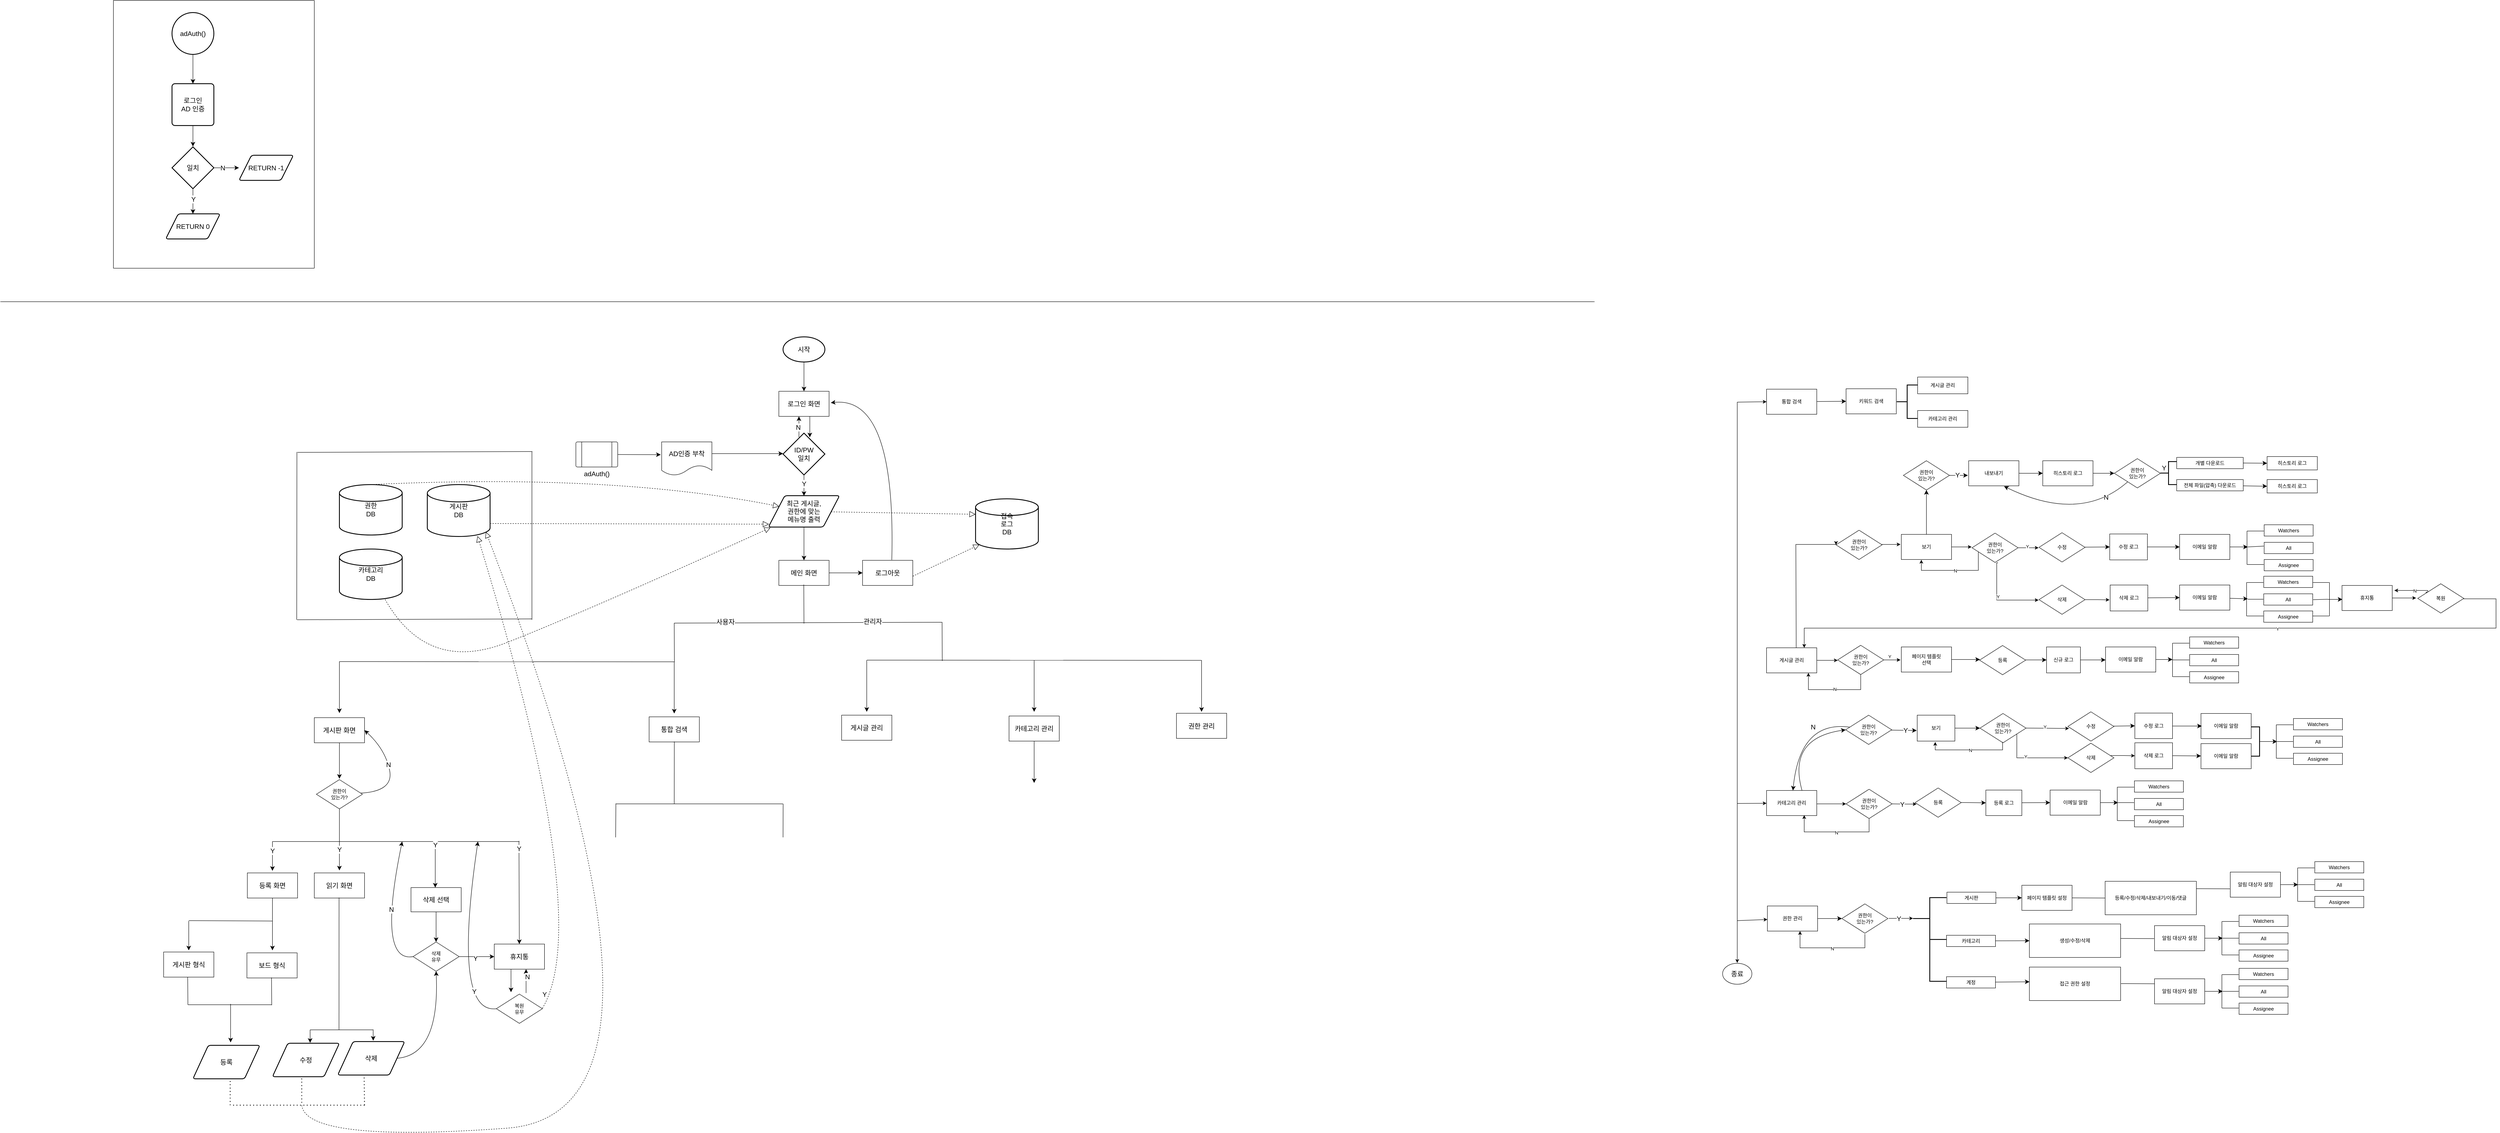 <mxfile version="22.1.11" type="github">
  <diagram name="Page-1" id="edf60f1a-56cd-e834-aa8a-f176f3a09ee4">
    <mxGraphModel dx="6759" dy="2823" grid="1" gridSize="10" guides="1" tooltips="1" connect="1" arrows="1" fold="1" page="1" pageScale="1" pageWidth="1100" pageHeight="850" background="none" math="0" shadow="0">
      <root>
        <mxCell id="0" />
        <mxCell id="1" parent="0" />
        <mxCell id="URrm9f4mnOQlKwYiaSUi-79" value="" style="endArrow=classic;html=1;rounded=0;" parent="1" edge="1">
          <mxGeometry width="50" height="50" relative="1" as="geometry">
            <mxPoint x="680" y="-520" as="sourcePoint" />
            <mxPoint x="680" y="820" as="targetPoint" />
          </mxGeometry>
        </mxCell>
        <mxCell id="URrm9f4mnOQlKwYiaSUi-36" value="" style="endArrow=classic;html=1;rounded=0;" parent="1" edge="1">
          <mxGeometry width="50" height="50" relative="1" as="geometry">
            <mxPoint x="680" y="439" as="sourcePoint" />
            <mxPoint x="750" y="438.58" as="targetPoint" />
          </mxGeometry>
        </mxCell>
        <mxCell id="URrm9f4mnOQlKwYiaSUi-46" style="edgeStyle=orthogonalEdgeStyle;rounded=0;orthogonalLoop=1;jettySize=auto;html=1;" parent="1" source="URrm9f4mnOQlKwYiaSUi-37" edge="1">
          <mxGeometry relative="1" as="geometry">
            <mxPoint x="920" y="97" as="targetPoint" />
          </mxGeometry>
        </mxCell>
        <mxCell id="URrm9f4mnOQlKwYiaSUi-70" style="edgeStyle=orthogonalEdgeStyle;rounded=0;orthogonalLoop=1;jettySize=auto;html=1;exitX=0.5;exitY=0;exitDx=0;exitDy=0;" parent="1" source="URrm9f4mnOQlKwYiaSUi-173" edge="1">
          <mxGeometry relative="1" as="geometry">
            <mxPoint x="1070" y="-180" as="targetPoint" />
            <mxPoint x="974.99" y="34" as="sourcePoint" />
            <Array as="points">
              <mxPoint x="971" y="-180" />
            </Array>
          </mxGeometry>
        </mxCell>
        <mxCell id="URrm9f4mnOQlKwYiaSUi-37" value="게시글 관리" style="rounded=0;whiteSpace=wrap;html=1;" parent="1" vertex="1">
          <mxGeometry x="750" y="67" width="120" height="60" as="geometry" />
        </mxCell>
        <mxCell id="URrm9f4mnOQlKwYiaSUi-145" style="edgeStyle=orthogonalEdgeStyle;rounded=0;orthogonalLoop=1;jettySize=auto;html=1;" parent="1" source="URrm9f4mnOQlKwYiaSUi-53" edge="1">
          <mxGeometry relative="1" as="geometry">
            <mxPoint x="1240" y="-174" as="targetPoint" />
          </mxGeometry>
        </mxCell>
        <mxCell id="6Q4AC-Tpc4XNQMxzqcBr-212" style="edgeStyle=none;curved=1;rounded=0;orthogonalLoop=1;jettySize=auto;html=1;entryX=0.5;entryY=1;entryDx=0;entryDy=0;fontSize=12;startSize=8;endSize=8;" parent="1" source="URrm9f4mnOQlKwYiaSUi-53" target="6Q4AC-Tpc4XNQMxzqcBr-122" edge="1">
          <mxGeometry relative="1" as="geometry" />
        </mxCell>
        <mxCell id="URrm9f4mnOQlKwYiaSUi-53" value="보기" style="rounded=0;whiteSpace=wrap;html=1;" parent="1" vertex="1">
          <mxGeometry x="1072" y="-204" width="120" height="60" as="geometry" />
        </mxCell>
        <mxCell id="URrm9f4mnOQlKwYiaSUi-56" style="edgeStyle=orthogonalEdgeStyle;rounded=0;orthogonalLoop=1;jettySize=auto;html=1;entryX=0.399;entryY=1.012;entryDx=0;entryDy=0;entryPerimeter=0;" parent="1" source="URrm9f4mnOQlKwYiaSUi-143" target="URrm9f4mnOQlKwYiaSUi-53" edge="1">
          <mxGeometry relative="1" as="geometry">
            <mxPoint x="1120" y="-137" as="targetPoint" />
            <mxPoint x="1256" y="-78" as="sourcePoint" />
            <Array as="points">
              <mxPoint x="1256" y="-118" />
              <mxPoint x="1120" y="-118" />
            </Array>
          </mxGeometry>
        </mxCell>
        <mxCell id="URrm9f4mnOQlKwYiaSUi-57" value="N" style="edgeLabel;html=1;align=center;verticalAlign=middle;resizable=0;points=[];rounded=0;" parent="URrm9f4mnOQlKwYiaSUi-56" vertex="1" connectable="0">
          <mxGeometry x="-0.032" y="1" relative="1" as="geometry">
            <mxPoint as="offset" />
          </mxGeometry>
        </mxCell>
        <mxCell id="URrm9f4mnOQlKwYiaSUi-157" style="edgeStyle=none;curved=1;rounded=0;orthogonalLoop=1;jettySize=auto;html=1;fontSize=12;startSize=8;endSize=8;entryX=0;entryY=0.5;entryDx=0;entryDy=0;" parent="1" source="URrm9f4mnOQlKwYiaSUi-55" target="6Q4AC-Tpc4XNQMxzqcBr-77" edge="1">
          <mxGeometry relative="1" as="geometry">
            <mxPoint x="1600" y="-174" as="targetPoint" />
          </mxGeometry>
        </mxCell>
        <mxCell id="URrm9f4mnOQlKwYiaSUi-55" value="수정" style="rhombus;whiteSpace=wrap;html=1;rounded=0;" parent="1" vertex="1">
          <mxGeometry x="1401" y="-208" width="110" height="70" as="geometry" />
        </mxCell>
        <mxCell id="URrm9f4mnOQlKwYiaSUi-65" style="edgeStyle=orthogonalEdgeStyle;rounded=0;orthogonalLoop=1;jettySize=auto;html=1;entryX=-0.017;entryY=0.572;entryDx=0;entryDy=0;entryPerimeter=0;" parent="1" source="URrm9f4mnOQlKwYiaSUi-61" target="6Q4AC-Tpc4XNQMxzqcBr-85" edge="1">
          <mxGeometry relative="1" as="geometry">
            <mxPoint x="1540" y="-50" as="targetPoint" />
          </mxGeometry>
        </mxCell>
        <mxCell id="URrm9f4mnOQlKwYiaSUi-61" value="삭제" style="rhombus;whiteSpace=wrap;html=1;rounded=0;" parent="1" vertex="1">
          <mxGeometry x="1401" y="-83" width="110" height="70" as="geometry" />
        </mxCell>
        <mxCell id="URrm9f4mnOQlKwYiaSUi-69" value="휴지통" style="rounded=0;whiteSpace=wrap;html=1;" parent="1" vertex="1">
          <mxGeometry x="2125" y="-82" width="120" height="60" as="geometry" />
        </mxCell>
        <mxCell id="URrm9f4mnOQlKwYiaSUi-73" style="edgeStyle=orthogonalEdgeStyle;rounded=0;orthogonalLoop=1;jettySize=auto;html=1;exitX=0.18;exitY=0.324;exitDx=0;exitDy=0;exitPerimeter=0;entryX=1.042;entryY=0.2;entryDx=0;entryDy=0;entryPerimeter=0;" parent="1" source="URrm9f4mnOQlKwYiaSUi-71" target="URrm9f4mnOQlKwYiaSUi-69" edge="1">
          <mxGeometry relative="1" as="geometry">
            <Array as="points">
              <mxPoint x="2326" y="-66" />
              <mxPoint x="2330" y="-66" />
              <mxPoint x="2330" y="-70" />
            </Array>
            <mxPoint x="2325.571" y="-67" as="sourcePoint" />
            <mxPoint x="2250" y="-70" as="targetPoint" />
          </mxGeometry>
        </mxCell>
        <mxCell id="URrm9f4mnOQlKwYiaSUi-75" value="N" style="edgeLabel;html=1;align=center;verticalAlign=middle;resizable=0;points=[];rounded=0;" parent="URrm9f4mnOQlKwYiaSUi-73" vertex="1" connectable="0">
          <mxGeometry x="-0.061" relative="1" as="geometry">
            <mxPoint y="1" as="offset" />
          </mxGeometry>
        </mxCell>
        <mxCell id="URrm9f4mnOQlKwYiaSUi-74" style="edgeStyle=orthogonalEdgeStyle;rounded=0;orthogonalLoop=1;jettySize=auto;html=1;entryX=0.75;entryY=0;entryDx=0;entryDy=0;" parent="1" source="URrm9f4mnOQlKwYiaSUi-71" target="URrm9f4mnOQlKwYiaSUi-37" edge="1">
          <mxGeometry relative="1" as="geometry">
            <mxPoint x="860" y="40" as="targetPoint" />
            <mxPoint x="2412" y="-40" as="sourcePoint" />
            <Array as="points">
              <mxPoint x="2493" y="-50" />
              <mxPoint x="2493" y="20" />
              <mxPoint x="840" y="20" />
            </Array>
          </mxGeometry>
        </mxCell>
        <mxCell id="URrm9f4mnOQlKwYiaSUi-76" value="Y" style="edgeLabel;html=1;align=center;verticalAlign=middle;resizable=0;points=[];rounded=0;" parent="URrm9f4mnOQlKwYiaSUi-74" vertex="1" connectable="0">
          <mxGeometry x="-0.274" y="2" relative="1" as="geometry">
            <mxPoint as="offset" />
          </mxGeometry>
        </mxCell>
        <mxCell id="URrm9f4mnOQlKwYiaSUi-71" value="복원" style="rhombus;whiteSpace=wrap;html=1;rounded=0;" parent="1" vertex="1">
          <mxGeometry x="2306" y="-86" width="110" height="70" as="geometry" />
        </mxCell>
        <mxCell id="URrm9f4mnOQlKwYiaSUi-72" style="edgeStyle=orthogonalEdgeStyle;rounded=0;orthogonalLoop=1;jettySize=auto;html=1;entryX=0;entryY=0.5;entryDx=0;entryDy=0;" parent="1" source="URrm9f4mnOQlKwYiaSUi-69" edge="1">
          <mxGeometry relative="1" as="geometry">
            <Array as="points">
              <mxPoint x="2302" y="-52" />
            </Array>
            <mxPoint x="2302" y="-52" as="targetPoint" />
          </mxGeometry>
        </mxCell>
        <mxCell id="URrm9f4mnOQlKwYiaSUi-135" style="edgeStyle=orthogonalEdgeStyle;rounded=0;orthogonalLoop=1;jettySize=auto;html=1;" parent="1" source="URrm9f4mnOQlKwYiaSUi-134" edge="1">
          <mxGeometry relative="1" as="geometry">
            <mxPoint x="1070" y="96" as="targetPoint" />
          </mxGeometry>
        </mxCell>
        <mxCell id="URrm9f4mnOQlKwYiaSUi-139" value="Y" style="edgeLabel;html=1;align=center;verticalAlign=middle;resizable=0;points=[];" parent="URrm9f4mnOQlKwYiaSUi-135" vertex="1" connectable="0">
          <mxGeometry x="-0.258" y="8" relative="1" as="geometry">
            <mxPoint x="-1" as="offset" />
          </mxGeometry>
        </mxCell>
        <mxCell id="URrm9f4mnOQlKwYiaSUi-141" style="edgeStyle=orthogonalEdgeStyle;rounded=0;orthogonalLoop=1;jettySize=auto;html=1;" parent="1" source="URrm9f4mnOQlKwYiaSUi-134" edge="1">
          <mxGeometry relative="1" as="geometry">
            <mxPoint x="850" y="127" as="targetPoint" />
            <Array as="points">
              <mxPoint x="975" y="167" />
              <mxPoint x="850" y="167" />
              <mxPoint x="850" y="127" />
            </Array>
          </mxGeometry>
        </mxCell>
        <mxCell id="URrm9f4mnOQlKwYiaSUi-142" value="N" style="edgeLabel;html=1;align=center;verticalAlign=middle;resizable=0;points=[];" parent="URrm9f4mnOQlKwYiaSUi-141" vertex="1" connectable="0">
          <mxGeometry x="-0.027" y="-1" relative="1" as="geometry">
            <mxPoint as="offset" />
          </mxGeometry>
        </mxCell>
        <mxCell id="URrm9f4mnOQlKwYiaSUi-134" value="권한이 &lt;br&gt;있는가?" style="rhombus;whiteSpace=wrap;html=1;rounded=0;" parent="1" vertex="1">
          <mxGeometry x="920" y="61" width="110" height="70" as="geometry" />
        </mxCell>
        <mxCell id="URrm9f4mnOQlKwYiaSUi-146" style="edgeStyle=orthogonalEdgeStyle;rounded=0;orthogonalLoop=1;jettySize=auto;html=1;" parent="1" source="URrm9f4mnOQlKwYiaSUi-143" edge="1">
          <mxGeometry relative="1" as="geometry">
            <mxPoint x="1400" y="-172" as="targetPoint" />
          </mxGeometry>
        </mxCell>
        <mxCell id="URrm9f4mnOQlKwYiaSUi-147" value="Y" style="edgeLabel;html=1;align=center;verticalAlign=middle;resizable=0;points=[];" parent="URrm9f4mnOQlKwYiaSUi-146" vertex="1" connectable="0">
          <mxGeometry x="-0.126" y="3" relative="1" as="geometry">
            <mxPoint as="offset" />
          </mxGeometry>
        </mxCell>
        <mxCell id="URrm9f4mnOQlKwYiaSUi-143" value="권한이 &lt;br&gt;있는가?" style="rhombus;whiteSpace=wrap;html=1;rounded=0;" parent="1" vertex="1">
          <mxGeometry x="1241" y="-207" width="110" height="70" as="geometry" />
        </mxCell>
        <mxCell id="URrm9f4mnOQlKwYiaSUi-148" style="edgeStyle=orthogonalEdgeStyle;rounded=0;orthogonalLoop=1;jettySize=auto;html=1;" parent="1" edge="1">
          <mxGeometry relative="1" as="geometry">
            <mxPoint x="1400" y="-47" as="targetPoint" />
            <mxPoint x="1302" y="-137" as="sourcePoint" />
            <Array as="points">
              <mxPoint x="1302" y="-136" />
              <mxPoint x="1300" y="-136" />
              <mxPoint x="1300" y="-47" />
            </Array>
          </mxGeometry>
        </mxCell>
        <mxCell id="URrm9f4mnOQlKwYiaSUi-149" value="Y" style="edgeLabel;html=1;align=center;verticalAlign=middle;resizable=0;points=[];" parent="URrm9f4mnOQlKwYiaSUi-148" vertex="1" connectable="0">
          <mxGeometry x="-0.126" y="3" relative="1" as="geometry">
            <mxPoint as="offset" />
          </mxGeometry>
        </mxCell>
        <mxCell id="URrm9f4mnOQlKwYiaSUi-153" value="" style="group;rounded=0;" parent="1" vertex="1" connectable="0">
          <mxGeometry x="680" y="-551" width="190" height="60" as="geometry" />
        </mxCell>
        <mxCell id="URrm9f4mnOQlKwYiaSUi-154" value="" style="endArrow=classic;html=1;rounded=0;entryX=0;entryY=0.5;entryDx=0;entryDy=0;" parent="URrm9f4mnOQlKwYiaSUi-153" target="URrm9f4mnOQlKwYiaSUi-155" edge="1">
          <mxGeometry width="50" height="50" relative="1" as="geometry">
            <mxPoint y="31" as="sourcePoint" />
            <mxPoint x="70" y="30.58" as="targetPoint" />
          </mxGeometry>
        </mxCell>
        <mxCell id="URrm9f4mnOQlKwYiaSUi-155" value="통합 검색" style="rounded=0;whiteSpace=wrap;html=1;" parent="URrm9f4mnOQlKwYiaSUi-153" vertex="1">
          <mxGeometry x="70" width="120" height="60" as="geometry" />
        </mxCell>
        <mxCell id="6Q4AC-Tpc4XNQMxzqcBr-361" style="edgeStyle=none;curved=1;rounded=0;orthogonalLoop=1;jettySize=auto;html=1;fontSize=12;startSize=8;endSize=8;" parent="1" source="URrm9f4mnOQlKwYiaSUi-156" edge="1">
          <mxGeometry relative="1" as="geometry">
            <mxPoint x="1900" y="-174" as="targetPoint" />
          </mxGeometry>
        </mxCell>
        <mxCell id="URrm9f4mnOQlKwYiaSUi-156" value="이메일 알람" style="rounded=0;whiteSpace=wrap;html=1;" parent="1" vertex="1">
          <mxGeometry x="1737" y="-204" width="120" height="60" as="geometry" />
        </mxCell>
        <mxCell id="URrm9f4mnOQlKwYiaSUi-40" value="" style="endArrow=classic;html=1;rounded=0;" parent="1" target="URrm9f4mnOQlKwYiaSUi-41" edge="1">
          <mxGeometry width="50" height="50" relative="1" as="geometry">
            <mxPoint x="680" y="719" as="sourcePoint" />
            <mxPoint x="750" y="718" as="targetPoint" />
          </mxGeometry>
        </mxCell>
        <mxCell id="6Q4AC-Tpc4XNQMxzqcBr-294" style="edgeStyle=none;curved=1;rounded=0;orthogonalLoop=1;jettySize=auto;html=1;fontSize=12;startSize=8;endSize=8;" parent="1" source="URrm9f4mnOQlKwYiaSUi-41" edge="1">
          <mxGeometry relative="1" as="geometry">
            <mxPoint x="930" y="714" as="targetPoint" />
          </mxGeometry>
        </mxCell>
        <mxCell id="URrm9f4mnOQlKwYiaSUi-41" value="권한 관리" style="rounded=0;whiteSpace=wrap;html=1;" parent="1" vertex="1">
          <mxGeometry x="752" y="684" width="120" height="60" as="geometry" />
        </mxCell>
        <mxCell id="URrm9f4mnOQlKwYiaSUi-83" style="edgeStyle=orthogonalEdgeStyle;rounded=0;orthogonalLoop=1;jettySize=auto;html=1;" parent="1" edge="1">
          <mxGeometry relative="1" as="geometry">
            <mxPoint x="940" y="440" as="targetPoint" />
            <mxPoint x="870" y="440.0" as="sourcePoint" />
          </mxGeometry>
        </mxCell>
        <mxCell id="URrm9f4mnOQlKwYiaSUi-35" value="카테고리 관리" style="rounded=0;whiteSpace=wrap;html=1;" parent="1" vertex="1">
          <mxGeometry x="750" y="408" width="120" height="60" as="geometry" />
        </mxCell>
        <mxCell id="URrm9f4mnOQlKwYiaSUi-118" style="edgeStyle=orthogonalEdgeStyle;rounded=0;orthogonalLoop=1;jettySize=auto;html=1;entryX=0.75;entryY=1;entryDx=0;entryDy=0;" parent="1" edge="1">
          <mxGeometry relative="1" as="geometry">
            <mxPoint x="840" y="467" as="targetPoint" />
            <mxPoint x="995" y="474" as="sourcePoint" />
            <Array as="points">
              <mxPoint x="995" y="507" />
              <mxPoint x="840" y="507" />
            </Array>
          </mxGeometry>
        </mxCell>
        <mxCell id="URrm9f4mnOQlKwYiaSUi-121" value="N" style="edgeLabel;html=1;align=center;verticalAlign=middle;resizable=0;points=[];rounded=0;" parent="URrm9f4mnOQlKwYiaSUi-118" vertex="1" connectable="0">
          <mxGeometry x="-0.028" y="2" relative="1" as="geometry">
            <mxPoint as="offset" />
          </mxGeometry>
        </mxCell>
        <mxCell id="URrm9f4mnOQlKwYiaSUi-117" value="권한이&lt;br&gt;있는가?" style="rhombus;whiteSpace=wrap;html=1;rounded=0;" parent="1" vertex="1">
          <mxGeometry x="940" y="405" width="110" height="70" as="geometry" />
        </mxCell>
        <mxCell id="6Q4AC-Tpc4XNQMxzqcBr-359" style="edgeStyle=none;curved=1;rounded=0;orthogonalLoop=1;jettySize=auto;html=1;fontSize=12;startSize=8;endSize=8;" parent="1" source="URrm9f4mnOQlKwYiaSUi-166" edge="1">
          <mxGeometry relative="1" as="geometry">
            <mxPoint x="1900" y="-50" as="targetPoint" />
          </mxGeometry>
        </mxCell>
        <mxCell id="URrm9f4mnOQlKwYiaSUi-166" value="이메일 알람" style="rounded=0;whiteSpace=wrap;html=1;" parent="1" vertex="1">
          <mxGeometry x="1737" y="-83" width="120" height="60" as="geometry" />
        </mxCell>
        <mxCell id="URrm9f4mnOQlKwYiaSUi-174" value="" style="edgeStyle=orthogonalEdgeStyle;rounded=0;orthogonalLoop=1;jettySize=auto;html=1;entryX=0;entryY=0.5;entryDx=0;entryDy=0;exitX=0.59;exitY=-0.002;exitDx=0;exitDy=0;exitPerimeter=0;" parent="1" source="URrm9f4mnOQlKwYiaSUi-37" target="URrm9f4mnOQlKwYiaSUi-173" edge="1">
          <mxGeometry relative="1" as="geometry">
            <mxPoint x="859" y="-177" as="targetPoint" />
            <mxPoint x="820" y="40" as="sourcePoint" />
            <Array as="points">
              <mxPoint x="821" y="39" />
              <mxPoint x="820" y="-180" />
              <mxPoint x="916" y="-180" />
            </Array>
          </mxGeometry>
        </mxCell>
        <mxCell id="URrm9f4mnOQlKwYiaSUi-173" value="권한이 &lt;br&gt;있는가?" style="rhombus;whiteSpace=wrap;html=1;rounded=0;" parent="1" vertex="1">
          <mxGeometry x="916" y="-214" width="110" height="70" as="geometry" />
        </mxCell>
        <mxCell id="6Q4AC-Tpc4XNQMxzqcBr-78" style="edgeStyle=none;curved=1;rounded=0;orthogonalLoop=1;jettySize=auto;html=1;entryX=0;entryY=0.5;entryDx=0;entryDy=0;fontSize=12;startSize=8;endSize=8;" parent="1" source="6Q4AC-Tpc4XNQMxzqcBr-77" target="URrm9f4mnOQlKwYiaSUi-156" edge="1">
          <mxGeometry relative="1" as="geometry" />
        </mxCell>
        <mxCell id="6Q4AC-Tpc4XNQMxzqcBr-77" value="수정 로그" style="rounded=0;whiteSpace=wrap;html=1;" parent="1" vertex="1">
          <mxGeometry x="1570" y="-205" width="90" height="62" as="geometry" />
        </mxCell>
        <mxCell id="6Q4AC-Tpc4XNQMxzqcBr-86" style="edgeStyle=none;curved=1;rounded=0;orthogonalLoop=1;jettySize=auto;html=1;entryX=0;entryY=0.5;entryDx=0;entryDy=0;fontSize=12;startSize=8;endSize=8;" parent="1" source="6Q4AC-Tpc4XNQMxzqcBr-85" target="URrm9f4mnOQlKwYiaSUi-166" edge="1">
          <mxGeometry relative="1" as="geometry" />
        </mxCell>
        <mxCell id="6Q4AC-Tpc4XNQMxzqcBr-85" value="삭제 로그" style="rounded=0;whiteSpace=wrap;html=1;" parent="1" vertex="1">
          <mxGeometry x="1571" y="-83" width="90" height="62" as="geometry" />
        </mxCell>
        <mxCell id="6Q4AC-Tpc4XNQMxzqcBr-93" value="Watchers" style="rounded=0;whiteSpace=wrap;html=1;" parent="1" vertex="1">
          <mxGeometry x="1938" y="-104" width="117" height="27" as="geometry" />
        </mxCell>
        <mxCell id="6Q4AC-Tpc4XNQMxzqcBr-360" style="edgeStyle=none;curved=1;rounded=0;orthogonalLoop=1;jettySize=auto;html=1;fontSize=12;startSize=8;endSize=8;" parent="1" edge="1">
          <mxGeometry relative="1" as="geometry">
            <mxPoint x="2126" y="-48.64" as="targetPoint" />
            <mxPoint x="2091" y="-48.64" as="sourcePoint" />
          </mxGeometry>
        </mxCell>
        <mxCell id="6Q4AC-Tpc4XNQMxzqcBr-94" value="All" style="rounded=0;whiteSpace=wrap;html=1;" parent="1" vertex="1">
          <mxGeometry x="1938" y="-62" width="117" height="27" as="geometry" />
        </mxCell>
        <mxCell id="6Q4AC-Tpc4XNQMxzqcBr-95" value="Assignee" style="rounded=0;whiteSpace=wrap;html=1;" parent="1" vertex="1">
          <mxGeometry x="1938" y="-21" width="117" height="27" as="geometry" />
        </mxCell>
        <mxCell id="6Q4AC-Tpc4XNQMxzqcBr-109" style="edgeStyle=orthogonalEdgeStyle;rounded=0;orthogonalLoop=1;jettySize=auto;html=1;entryX=-0.017;entryY=0.572;entryDx=0;entryDy=0;entryPerimeter=0;" parent="1" edge="1">
          <mxGeometry relative="1" as="geometry">
            <mxPoint x="1108.47" y="440.464" as="targetPoint" />
            <mxPoint x="1050" y="440" as="sourcePoint" />
          </mxGeometry>
        </mxCell>
        <mxCell id="6Q4AC-Tpc4XNQMxzqcBr-119" value="Y" style="edgeLabel;html=1;align=center;verticalAlign=middle;resizable=0;points=[];fontSize=16;" parent="6Q4AC-Tpc4XNQMxzqcBr-109" vertex="1" connectable="0">
          <mxGeometry x="-0.178" relative="1" as="geometry">
            <mxPoint as="offset" />
          </mxGeometry>
        </mxCell>
        <mxCell id="6Q4AC-Tpc4XNQMxzqcBr-112" style="edgeStyle=none;curved=1;rounded=0;orthogonalLoop=1;jettySize=auto;html=1;entryX=0;entryY=0.5;entryDx=0;entryDy=0;fontSize=12;startSize=8;endSize=8;" parent="1" target="6Q4AC-Tpc4XNQMxzqcBr-113" edge="1">
          <mxGeometry relative="1" as="geometry">
            <mxPoint x="1200.0" y="436.567" as="sourcePoint" />
            <mxPoint x="1270" y="437" as="targetPoint" />
          </mxGeometry>
        </mxCell>
        <mxCell id="6Q4AC-Tpc4XNQMxzqcBr-203" style="edgeStyle=none;curved=1;rounded=0;orthogonalLoop=1;jettySize=auto;html=1;entryX=0;entryY=0.5;entryDx=0;entryDy=0;fontSize=12;startSize=8;endSize=8;" parent="1" source="6Q4AC-Tpc4XNQMxzqcBr-113" target="6Q4AC-Tpc4XNQMxzqcBr-198" edge="1">
          <mxGeometry relative="1" as="geometry" />
        </mxCell>
        <mxCell id="6Q4AC-Tpc4XNQMxzqcBr-113" value="등록 로그" style="rounded=0;whiteSpace=wrap;html=1;" parent="1" vertex="1">
          <mxGeometry x="1274" y="407" width="86" height="61" as="geometry" />
        </mxCell>
        <mxCell id="6Q4AC-Tpc4XNQMxzqcBr-131" style="edgeStyle=none;curved=1;rounded=0;orthogonalLoop=1;jettySize=auto;html=1;fontSize=12;startSize=8;endSize=8;" parent="1" source="6Q4AC-Tpc4XNQMxzqcBr-122" edge="1">
          <mxGeometry relative="1" as="geometry">
            <mxPoint x="1231" y="-345" as="targetPoint" />
          </mxGeometry>
        </mxCell>
        <mxCell id="6Q4AC-Tpc4XNQMxzqcBr-135" value="Y" style="edgeLabel;html=1;align=center;verticalAlign=middle;resizable=0;points=[];fontSize=16;" parent="6Q4AC-Tpc4XNQMxzqcBr-131" vertex="1" connectable="0">
          <mxGeometry x="-0.162" y="1" relative="1" as="geometry">
            <mxPoint as="offset" />
          </mxGeometry>
        </mxCell>
        <mxCell id="6Q4AC-Tpc4XNQMxzqcBr-122" value="권한이 &lt;br&gt;있는가?" style="rhombus;whiteSpace=wrap;html=1;rounded=0;" parent="1" vertex="1">
          <mxGeometry x="1077" y="-380" width="110" height="70" as="geometry" />
        </mxCell>
        <mxCell id="6Q4AC-Tpc4XNQMxzqcBr-123" style="edgeStyle=none;curved=1;rounded=0;orthogonalLoop=1;jettySize=auto;html=1;exitX=0;exitY=1;exitDx=0;exitDy=0;fontSize=12;startSize=8;endSize=8;" parent="1" source="6Q4AC-Tpc4XNQMxzqcBr-122" target="6Q4AC-Tpc4XNQMxzqcBr-122" edge="1">
          <mxGeometry relative="1" as="geometry" />
        </mxCell>
        <mxCell id="6Q4AC-Tpc4XNQMxzqcBr-143" style="edgeStyle=none;curved=1;rounded=0;orthogonalLoop=1;jettySize=auto;html=1;entryX=0;entryY=0.5;entryDx=0;entryDy=0;fontSize=12;startSize=8;endSize=8;" parent="1" target="6Q4AC-Tpc4XNQMxzqcBr-142" edge="1">
          <mxGeometry relative="1" as="geometry">
            <mxPoint x="1353" y="-350" as="sourcePoint" />
          </mxGeometry>
        </mxCell>
        <mxCell id="6Q4AC-Tpc4XNQMxzqcBr-129" value="내보내기" style="rounded=0;whiteSpace=wrap;html=1;" parent="1" vertex="1">
          <mxGeometry x="1233" y="-380" width="120" height="60" as="geometry" />
        </mxCell>
        <mxCell id="6Q4AC-Tpc4XNQMxzqcBr-138" value="" style="strokeWidth=2;html=1;shape=mxgraph.flowchart.annotation_2;align=left;labelPosition=right;pointerEvents=1;fontSize=16;" parent="1" vertex="1">
          <mxGeometry x="1691" y="-378" width="39" height="55" as="geometry" />
        </mxCell>
        <mxCell id="6Q4AC-Tpc4XNQMxzqcBr-140" value="개별 다운로드" style="rounded=0;whiteSpace=wrap;html=1;" parent="1" vertex="1">
          <mxGeometry x="1730" y="-388" width="159" height="27" as="geometry" />
        </mxCell>
        <mxCell id="6Q4AC-Tpc4XNQMxzqcBr-141" value="전체 파일(압축) 다운로드" style="rounded=0;whiteSpace=wrap;html=1;" parent="1" vertex="1">
          <mxGeometry x="1730" y="-335" width="159" height="27" as="geometry" />
        </mxCell>
        <mxCell id="6Q4AC-Tpc4XNQMxzqcBr-243" style="edgeStyle=none;curved=1;rounded=0;orthogonalLoop=1;jettySize=auto;html=1;entryX=0;entryY=0.5;entryDx=0;entryDy=0;fontSize=12;startSize=8;endSize=8;" parent="1" source="6Q4AC-Tpc4XNQMxzqcBr-142" target="6Q4AC-Tpc4XNQMxzqcBr-242" edge="1">
          <mxGeometry relative="1" as="geometry" />
        </mxCell>
        <mxCell id="6Q4AC-Tpc4XNQMxzqcBr-142" value="히스토리 로그" style="rounded=0;whiteSpace=wrap;html=1;" parent="1" vertex="1">
          <mxGeometry x="1410" y="-380" width="120" height="60" as="geometry" />
        </mxCell>
        <mxCell id="6Q4AC-Tpc4XNQMxzqcBr-150" style="edgeStyle=none;curved=1;rounded=0;orthogonalLoop=1;jettySize=auto;html=1;fontSize=12;startSize=8;endSize=8;" parent="1" source="6Q4AC-Tpc4XNQMxzqcBr-147" target="URrm9f4mnOQlKwYiaSUi-35" edge="1">
          <mxGeometry relative="1" as="geometry">
            <Array as="points">
              <mxPoint x="830" y="240" />
            </Array>
          </mxGeometry>
        </mxCell>
        <mxCell id="6Q4AC-Tpc4XNQMxzqcBr-151" value="N" style="edgeLabel;html=1;align=center;verticalAlign=middle;resizable=0;points=[];fontSize=16;" parent="6Q4AC-Tpc4XNQMxzqcBr-150" vertex="1" connectable="0">
          <mxGeometry x="-0.398" y="11" relative="1" as="geometry">
            <mxPoint as="offset" />
          </mxGeometry>
        </mxCell>
        <mxCell id="6Q4AC-Tpc4XNQMxzqcBr-147" value="권한이&lt;br&gt;있는가?" style="rhombus;whiteSpace=wrap;html=1;rounded=0;" parent="1" vertex="1">
          <mxGeometry x="939" y="228" width="110" height="70" as="geometry" />
        </mxCell>
        <mxCell id="6Q4AC-Tpc4XNQMxzqcBr-149" value="" style="endArrow=classic;html=1;rounded=0;fontSize=12;startSize=8;endSize=8;curved=1;entryX=0;entryY=0.5;entryDx=0;entryDy=0;exitX=0.705;exitY=-0.009;exitDx=0;exitDy=0;exitPerimeter=0;" parent="1" source="URrm9f4mnOQlKwYiaSUi-35" target="6Q4AC-Tpc4XNQMxzqcBr-147" edge="1">
          <mxGeometry width="50" height="50" relative="1" as="geometry">
            <mxPoint x="840" y="343" as="sourcePoint" />
            <mxPoint x="890" y="293" as="targetPoint" />
            <Array as="points">
              <mxPoint x="800" y="283" />
            </Array>
          </mxGeometry>
        </mxCell>
        <mxCell id="6Q4AC-Tpc4XNQMxzqcBr-161" style="edgeStyle=none;curved=1;rounded=0;orthogonalLoop=1;jettySize=auto;html=1;fontSize=12;startSize=8;endSize=8;entryX=0;entryY=0.5;entryDx=0;entryDy=0;" parent="1" source="6Q4AC-Tpc4XNQMxzqcBr-152" target="6Q4AC-Tpc4XNQMxzqcBr-162" edge="1">
          <mxGeometry relative="1" as="geometry">
            <mxPoint x="1270" y="260" as="targetPoint" />
          </mxGeometry>
        </mxCell>
        <mxCell id="6Q4AC-Tpc4XNQMxzqcBr-152" value="보기" style="rounded=0;whiteSpace=wrap;html=1;" parent="1" vertex="1">
          <mxGeometry x="1110" y="228" width="90" height="62" as="geometry" />
        </mxCell>
        <mxCell id="6Q4AC-Tpc4XNQMxzqcBr-154" style="edgeStyle=none;curved=1;rounded=0;orthogonalLoop=1;jettySize=auto;html=1;entryX=-0.014;entryY=0.591;entryDx=0;entryDy=0;entryPerimeter=0;fontSize=12;startSize=8;endSize=8;" parent="1" source="6Q4AC-Tpc4XNQMxzqcBr-147" target="6Q4AC-Tpc4XNQMxzqcBr-152" edge="1">
          <mxGeometry relative="1" as="geometry" />
        </mxCell>
        <mxCell id="6Q4AC-Tpc4XNQMxzqcBr-155" value="Y" style="edgeLabel;html=1;align=center;verticalAlign=middle;resizable=0;points=[];fontSize=16;" parent="6Q4AC-Tpc4XNQMxzqcBr-154" vertex="1" connectable="0">
          <mxGeometry x="0.093" relative="1" as="geometry">
            <mxPoint as="offset" />
          </mxGeometry>
        </mxCell>
        <mxCell id="6Q4AC-Tpc4XNQMxzqcBr-160" value="수정 로그" style="rounded=0;whiteSpace=wrap;html=1;" parent="1" vertex="1">
          <mxGeometry x="1630" y="223" width="90" height="61" as="geometry" />
        </mxCell>
        <mxCell id="6Q4AC-Tpc4XNQMxzqcBr-162" value="권한이&lt;br&gt;있는가?" style="rhombus;whiteSpace=wrap;html=1;rounded=0;" parent="1" vertex="1">
          <mxGeometry x="1260" y="224" width="110" height="70" as="geometry" />
        </mxCell>
        <mxCell id="6Q4AC-Tpc4XNQMxzqcBr-164" style="edgeStyle=orthogonalEdgeStyle;rounded=0;orthogonalLoop=1;jettySize=auto;html=1;entryX=0.5;entryY=1;entryDx=0;entryDy=0;" parent="1" edge="1">
          <mxGeometry relative="1" as="geometry">
            <mxPoint x="1153" y="292" as="targetPoint" />
            <mxPoint x="1314" y="292" as="sourcePoint" />
            <Array as="points">
              <mxPoint x="1314" y="311" />
              <mxPoint x="1153" y="311" />
            </Array>
          </mxGeometry>
        </mxCell>
        <mxCell id="6Q4AC-Tpc4XNQMxzqcBr-165" value="N" style="edgeLabel;html=1;align=center;verticalAlign=middle;resizable=0;points=[];rounded=0;" parent="6Q4AC-Tpc4XNQMxzqcBr-164" vertex="1" connectable="0">
          <mxGeometry x="-0.032" y="1" relative="1" as="geometry">
            <mxPoint as="offset" />
          </mxGeometry>
        </mxCell>
        <mxCell id="6Q4AC-Tpc4XNQMxzqcBr-166" style="edgeStyle=orthogonalEdgeStyle;rounded=0;orthogonalLoop=1;jettySize=auto;html=1;entryX=0.024;entryY=0.569;entryDx=0;entryDy=0;entryPerimeter=0;" parent="1" target="6Q4AC-Tpc4XNQMxzqcBr-170" edge="1">
          <mxGeometry relative="1" as="geometry">
            <mxPoint x="1418" y="258.82" as="targetPoint" />
            <mxPoint x="1369" y="258.82" as="sourcePoint" />
          </mxGeometry>
        </mxCell>
        <mxCell id="6Q4AC-Tpc4XNQMxzqcBr-167" value="Y" style="edgeLabel;html=1;align=center;verticalAlign=middle;resizable=0;points=[];" parent="6Q4AC-Tpc4XNQMxzqcBr-166" vertex="1" connectable="0">
          <mxGeometry x="-0.126" y="3" relative="1" as="geometry">
            <mxPoint as="offset" />
          </mxGeometry>
        </mxCell>
        <mxCell id="6Q4AC-Tpc4XNQMxzqcBr-168" style="edgeStyle=orthogonalEdgeStyle;rounded=0;orthogonalLoop=1;jettySize=auto;html=1;" parent="1" edge="1">
          <mxGeometry relative="1" as="geometry">
            <mxPoint x="1470" y="330" as="targetPoint" />
            <mxPoint x="1348" y="273.091" as="sourcePoint" />
            <Array as="points">
              <mxPoint x="1348" y="330" />
              <mxPoint x="1465" y="330" />
            </Array>
          </mxGeometry>
        </mxCell>
        <mxCell id="6Q4AC-Tpc4XNQMxzqcBr-169" value="Y" style="edgeLabel;html=1;align=center;verticalAlign=middle;resizable=0;points=[];" parent="6Q4AC-Tpc4XNQMxzqcBr-168" vertex="1" connectable="0">
          <mxGeometry x="-0.126" y="3" relative="1" as="geometry">
            <mxPoint as="offset" />
          </mxGeometry>
        </mxCell>
        <mxCell id="6Q4AC-Tpc4XNQMxzqcBr-175" style="edgeStyle=none;curved=1;rounded=0;orthogonalLoop=1;jettySize=auto;html=1;entryX=0;entryY=0.5;entryDx=0;entryDy=0;fontSize=12;startSize=8;endSize=8;" parent="1" source="6Q4AC-Tpc4XNQMxzqcBr-170" target="6Q4AC-Tpc4XNQMxzqcBr-160" edge="1">
          <mxGeometry relative="1" as="geometry" />
        </mxCell>
        <mxCell id="6Q4AC-Tpc4XNQMxzqcBr-170" value="수정" style="rhombus;whiteSpace=wrap;html=1;rounded=0;" parent="1" vertex="1">
          <mxGeometry x="1470" y="220" width="110" height="70" as="geometry" />
        </mxCell>
        <mxCell id="6Q4AC-Tpc4XNQMxzqcBr-171" value="삭제" style="rhombus;whiteSpace=wrap;html=1;rounded=0;" parent="1" vertex="1">
          <mxGeometry x="1470" y="295" width="110" height="70" as="geometry" />
        </mxCell>
        <mxCell id="6Q4AC-Tpc4XNQMxzqcBr-173" value="이메일 알람" style="rounded=0;whiteSpace=wrap;html=1;" parent="1" vertex="1">
          <mxGeometry x="1788" y="224" width="120" height="60" as="geometry" />
        </mxCell>
        <mxCell id="6Q4AC-Tpc4XNQMxzqcBr-174" style="edgeStyle=none;curved=1;rounded=0;orthogonalLoop=1;jettySize=auto;html=1;fontSize=12;startSize=8;endSize=8;" parent="1" edge="1">
          <mxGeometry relative="1" as="geometry">
            <mxPoint x="1720" y="254" as="sourcePoint" />
            <mxPoint x="1790" y="254" as="targetPoint" />
          </mxGeometry>
        </mxCell>
        <mxCell id="6Q4AC-Tpc4XNQMxzqcBr-184" style="edgeStyle=orthogonalEdgeStyle;rounded=0;orthogonalLoop=1;jettySize=auto;html=1;exitX=0.93;exitY=0.422;exitDx=0;exitDy=0;exitPerimeter=0;" parent="1" source="6Q4AC-Tpc4XNQMxzqcBr-171" target="6Q4AC-Tpc4XNQMxzqcBr-187" edge="1">
          <mxGeometry relative="1" as="geometry">
            <mxPoint x="1609" y="327" as="targetPoint" />
            <mxPoint x="1580" y="329" as="sourcePoint" />
          </mxGeometry>
        </mxCell>
        <mxCell id="6Q4AC-Tpc4XNQMxzqcBr-185" value="이메일 알람" style="rounded=0;whiteSpace=wrap;html=1;" parent="1" vertex="1">
          <mxGeometry x="1788" y="296" width="120" height="60" as="geometry" />
        </mxCell>
        <mxCell id="6Q4AC-Tpc4XNQMxzqcBr-186" style="edgeStyle=none;curved=1;rounded=0;orthogonalLoop=1;jettySize=auto;html=1;fontSize=12;startSize=8;endSize=8;" parent="1" target="6Q4AC-Tpc4XNQMxzqcBr-185" edge="1">
          <mxGeometry relative="1" as="geometry">
            <mxPoint x="1700" y="324.656" as="sourcePoint" />
            <mxPoint x="1804" y="324" as="targetPoint" />
          </mxGeometry>
        </mxCell>
        <mxCell id="6Q4AC-Tpc4XNQMxzqcBr-187" value="삭제 로그" style="rounded=0;whiteSpace=wrap;html=1;" parent="1" vertex="1">
          <mxGeometry x="1630" y="294" width="90" height="62" as="geometry" />
        </mxCell>
        <mxCell id="6Q4AC-Tpc4XNQMxzqcBr-357" style="edgeStyle=none;curved=1;rounded=0;orthogonalLoop=1;jettySize=auto;html=1;fontSize=12;startSize=8;endSize=8;" parent="1" source="6Q4AC-Tpc4XNQMxzqcBr-197" edge="1">
          <mxGeometry relative="1" as="geometry">
            <mxPoint x="1970" y="291" as="targetPoint" />
          </mxGeometry>
        </mxCell>
        <mxCell id="6Q4AC-Tpc4XNQMxzqcBr-197" value="" style="strokeWidth=2;html=1;shape=mxgraph.flowchart.annotation_1;align=left;pointerEvents=1;fontSize=16;rotation=-180;" parent="1" vertex="1">
          <mxGeometry x="1908" y="256" width="20" height="70" as="geometry" />
        </mxCell>
        <mxCell id="6Q4AC-Tpc4XNQMxzqcBr-362" style="edgeStyle=none;curved=1;rounded=0;orthogonalLoop=1;jettySize=auto;html=1;fontSize=12;startSize=8;endSize=8;" parent="1" source="6Q4AC-Tpc4XNQMxzqcBr-198" edge="1">
          <mxGeometry relative="1" as="geometry">
            <mxPoint x="1590" y="437" as="targetPoint" />
          </mxGeometry>
        </mxCell>
        <mxCell id="6Q4AC-Tpc4XNQMxzqcBr-198" value="이메일 알람" style="rounded=0;whiteSpace=wrap;html=1;" parent="1" vertex="1">
          <mxGeometry x="1427.5" y="407" width="120" height="60" as="geometry" />
        </mxCell>
        <mxCell id="6Q4AC-Tpc4XNQMxzqcBr-245" style="edgeStyle=none;curved=1;rounded=0;orthogonalLoop=1;jettySize=auto;html=1;fontSize=12;startSize=8;endSize=8;entryX=0.704;entryY=1.018;entryDx=0;entryDy=0;entryPerimeter=0;" parent="1" source="6Q4AC-Tpc4XNQMxzqcBr-242" target="6Q4AC-Tpc4XNQMxzqcBr-129" edge="1">
          <mxGeometry relative="1" as="geometry">
            <mxPoint x="1636" y="-260" as="targetPoint" />
            <Array as="points">
              <mxPoint x="1500" y="-230" />
            </Array>
          </mxGeometry>
        </mxCell>
        <mxCell id="6Q4AC-Tpc4XNQMxzqcBr-246" value="N" style="edgeLabel;html=1;align=center;verticalAlign=middle;resizable=0;points=[];fontSize=16;" parent="6Q4AC-Tpc4XNQMxzqcBr-245" vertex="1" connectable="0">
          <mxGeometry x="-0.64" y="-7" relative="1" as="geometry">
            <mxPoint as="offset" />
          </mxGeometry>
        </mxCell>
        <mxCell id="6Q4AC-Tpc4XNQMxzqcBr-242" value="권한이 &lt;br&gt;있는가?" style="rhombus;whiteSpace=wrap;html=1;rounded=0;" parent="1" vertex="1">
          <mxGeometry x="1581" y="-385" width="110" height="70" as="geometry" />
        </mxCell>
        <mxCell id="6Q4AC-Tpc4XNQMxzqcBr-244" value="Y" style="text;html=1;strokeColor=none;fillColor=none;align=center;verticalAlign=middle;whiteSpace=wrap;rounded=0;fontSize=16;" parent="1" vertex="1">
          <mxGeometry x="1670" y="-378" width="60" height="30" as="geometry" />
        </mxCell>
        <mxCell id="6Q4AC-Tpc4XNQMxzqcBr-251" style="edgeStyle=none;curved=1;rounded=0;orthogonalLoop=1;jettySize=auto;html=1;entryX=0;entryY=0.5;entryDx=0;entryDy=0;fontSize=12;startSize=8;endSize=8;exitX=1;exitY=0.5;exitDx=0;exitDy=0;" parent="1" source="6Q4AC-Tpc4XNQMxzqcBr-140" target="6Q4AC-Tpc4XNQMxzqcBr-252" edge="1">
          <mxGeometry relative="1" as="geometry">
            <mxPoint x="1890" y="-381" as="sourcePoint" />
          </mxGeometry>
        </mxCell>
        <mxCell id="6Q4AC-Tpc4XNQMxzqcBr-252" value="히스토리 로그" style="rounded=0;whiteSpace=wrap;html=1;" parent="1" vertex="1">
          <mxGeometry x="1946" y="-390" width="120" height="32" as="geometry" />
        </mxCell>
        <mxCell id="6Q4AC-Tpc4XNQMxzqcBr-255" style="edgeStyle=none;curved=1;rounded=0;orthogonalLoop=1;jettySize=auto;html=1;entryX=0;entryY=0.5;entryDx=0;entryDy=0;fontSize=12;startSize=8;endSize=8;exitX=1;exitY=0.5;exitDx=0;exitDy=0;" parent="1" target="6Q4AC-Tpc4XNQMxzqcBr-256" edge="1">
          <mxGeometry relative="1" as="geometry">
            <mxPoint x="1889" y="-320" as="sourcePoint" />
          </mxGeometry>
        </mxCell>
        <mxCell id="6Q4AC-Tpc4XNQMxzqcBr-256" value="히스토리 로그" style="rounded=0;whiteSpace=wrap;html=1;" parent="1" vertex="1">
          <mxGeometry x="1946" y="-335" width="120" height="32" as="geometry" />
        </mxCell>
        <mxCell id="6Q4AC-Tpc4XNQMxzqcBr-295" value="권한이&lt;br&gt;있는가?" style="rhombus;whiteSpace=wrap;html=1;rounded=0;" parent="1" vertex="1">
          <mxGeometry x="930" y="679" width="110" height="70" as="geometry" />
        </mxCell>
        <mxCell id="6Q4AC-Tpc4XNQMxzqcBr-296" style="edgeStyle=orthogonalEdgeStyle;rounded=0;orthogonalLoop=1;jettySize=auto;html=1;entryX=-0.017;entryY=0.572;entryDx=0;entryDy=0;entryPerimeter=0;" parent="1" edge="1">
          <mxGeometry relative="1" as="geometry">
            <mxPoint x="1100" y="713.57" as="targetPoint" />
            <mxPoint x="1042" y="713.57" as="sourcePoint" />
          </mxGeometry>
        </mxCell>
        <mxCell id="6Q4AC-Tpc4XNQMxzqcBr-297" value="Y" style="edgeLabel;html=1;align=center;verticalAlign=middle;resizable=0;points=[];fontSize=16;" parent="6Q4AC-Tpc4XNQMxzqcBr-296" vertex="1" connectable="0">
          <mxGeometry x="-0.178" relative="1" as="geometry">
            <mxPoint as="offset" />
          </mxGeometry>
        </mxCell>
        <mxCell id="6Q4AC-Tpc4XNQMxzqcBr-298" style="edgeStyle=orthogonalEdgeStyle;rounded=0;orthogonalLoop=1;jettySize=auto;html=1;entryX=0.75;entryY=1;entryDx=0;entryDy=0;" parent="1" edge="1">
          <mxGeometry relative="1" as="geometry">
            <mxPoint x="830" y="744" as="targetPoint" />
            <mxPoint x="985" y="751" as="sourcePoint" />
            <Array as="points">
              <mxPoint x="985" y="784" />
              <mxPoint x="830" y="784" />
            </Array>
          </mxGeometry>
        </mxCell>
        <mxCell id="6Q4AC-Tpc4XNQMxzqcBr-299" value="N" style="edgeLabel;html=1;align=center;verticalAlign=middle;resizable=0;points=[];rounded=0;" parent="6Q4AC-Tpc4XNQMxzqcBr-298" vertex="1" connectable="0">
          <mxGeometry x="-0.028" y="2" relative="1" as="geometry">
            <mxPoint as="offset" />
          </mxGeometry>
        </mxCell>
        <mxCell id="6Q4AC-Tpc4XNQMxzqcBr-275" value="등록/수정/삭제/내보내기/이동/댓글" style="rounded=0;whiteSpace=wrap;html=1;" parent="1" vertex="1">
          <mxGeometry x="1559" y="625" width="218" height="80" as="geometry" />
        </mxCell>
        <mxCell id="6Q4AC-Tpc4XNQMxzqcBr-276" value="" style="endArrow=none;html=1;rounded=0;fontSize=12;startSize=8;endSize=8;curved=1;entryX=0;entryY=0.5;entryDx=0;entryDy=0;" parent="1" target="6Q4AC-Tpc4XNQMxzqcBr-275" edge="1">
          <mxGeometry width="50" height="50" relative="1" as="geometry">
            <mxPoint x="1479" y="664.58" as="sourcePoint" />
            <mxPoint x="1549" y="664.58" as="targetPoint" />
          </mxGeometry>
        </mxCell>
        <mxCell id="6Q4AC-Tpc4XNQMxzqcBr-277" value="" style="endArrow=none;html=1;rounded=0;fontSize=12;startSize=8;endSize=8;curved=1;entryX=0;entryY=0.5;entryDx=0;entryDy=0;" parent="1" edge="1">
          <mxGeometry width="50" height="50" relative="1" as="geometry">
            <mxPoint x="1777" y="642.57" as="sourcePoint" />
            <mxPoint x="1857" y="642.99" as="targetPoint" />
          </mxGeometry>
        </mxCell>
        <mxCell id="6Q4AC-Tpc4XNQMxzqcBr-289" value="생성/수정/삭제" style="rounded=0;whiteSpace=wrap;html=1;" parent="1" vertex="1">
          <mxGeometry x="1378" y="727" width="218" height="80" as="geometry" />
        </mxCell>
        <mxCell id="6Q4AC-Tpc4XNQMxzqcBr-291" value="" style="endArrow=none;html=1;rounded=0;fontSize=12;startSize=8;endSize=8;curved=1;entryX=0;entryY=0.5;entryDx=0;entryDy=0;" parent="1" edge="1">
          <mxGeometry width="50" height="50" relative="1" as="geometry">
            <mxPoint x="1596" y="761.57" as="sourcePoint" />
            <mxPoint x="1676" y="761.99" as="targetPoint" />
          </mxGeometry>
        </mxCell>
        <mxCell id="6Q4AC-Tpc4XNQMxzqcBr-348" style="edgeStyle=none;curved=1;rounded=0;orthogonalLoop=1;jettySize=auto;html=1;entryX=0;entryY=0.5;entryDx=0;entryDy=0;fontSize=12;startSize=8;endSize=8;" parent="1" source="URrm9f4mnOQlKwYiaSUi-176" target="6Q4AC-Tpc4XNQMxzqcBr-345" edge="1">
          <mxGeometry relative="1" as="geometry" />
        </mxCell>
        <mxCell id="URrm9f4mnOQlKwYiaSUi-176" value="게시판" style="rounded=0;whiteSpace=wrap;html=1;" parent="1" vertex="1">
          <mxGeometry x="1181" y="651" width="117" height="27" as="geometry" />
        </mxCell>
        <mxCell id="6Q4AC-Tpc4XNQMxzqcBr-349" style="edgeStyle=none;curved=1;rounded=0;orthogonalLoop=1;jettySize=auto;html=1;entryX=0;entryY=0.5;entryDx=0;entryDy=0;fontSize=12;startSize=8;endSize=8;" parent="1" source="URrm9f4mnOQlKwYiaSUi-177" target="6Q4AC-Tpc4XNQMxzqcBr-289" edge="1">
          <mxGeometry relative="1" as="geometry" />
        </mxCell>
        <mxCell id="URrm9f4mnOQlKwYiaSUi-177" value="카테고리" style="rounded=0;whiteSpace=wrap;html=1;" parent="1" vertex="1">
          <mxGeometry x="1180" y="754" width="117" height="27" as="geometry" />
        </mxCell>
        <mxCell id="6Q4AC-Tpc4XNQMxzqcBr-229" value="" style="strokeWidth=2;html=1;shape=mxgraph.flowchart.annotation_2;align=left;labelPosition=right;pointerEvents=1;fontSize=16;" parent="1" vertex="1">
          <mxGeometry x="1100" y="664" width="80" height="100" as="geometry" />
        </mxCell>
        <mxCell id="6Q4AC-Tpc4XNQMxzqcBr-300" value="" style="strokeWidth=2;html=1;shape=mxgraph.flowchart.annotation_1;align=left;pointerEvents=1;fontSize=16;" parent="1" vertex="1">
          <mxGeometry x="1140" y="764" width="40" height="100" as="geometry" />
        </mxCell>
        <mxCell id="6Q4AC-Tpc4XNQMxzqcBr-301" value="계정" style="rounded=0;whiteSpace=wrap;html=1;" parent="1" vertex="1">
          <mxGeometry x="1180" y="853" width="117" height="27" as="geometry" />
        </mxCell>
        <mxCell id="6Q4AC-Tpc4XNQMxzqcBr-304" value="접근 권한 설정" style="rounded=0;whiteSpace=wrap;html=1;" parent="1" vertex="1">
          <mxGeometry x="1378" y="830" width="218" height="80" as="geometry" />
        </mxCell>
        <mxCell id="6Q4AC-Tpc4XNQMxzqcBr-335" value="" style="endArrow=none;html=1;rounded=0;fontSize=12;startSize=8;endSize=8;curved=1;entryX=0;entryY=0.5;entryDx=0;entryDy=0;" parent="1" edge="1">
          <mxGeometry width="50" height="50" relative="1" as="geometry">
            <mxPoint x="1597" y="869.47" as="sourcePoint" />
            <mxPoint x="1677" y="869.89" as="targetPoint" />
          </mxGeometry>
        </mxCell>
        <mxCell id="6Q4AC-Tpc4XNQMxzqcBr-337" value="종료" style="ellipse;whiteSpace=wrap;html=1;fontSize=16;" parent="1" vertex="1">
          <mxGeometry x="645" y="821" width="70" height="50" as="geometry" />
        </mxCell>
        <mxCell id="6Q4AC-Tpc4XNQMxzqcBr-343" style="edgeStyle=none;curved=1;rounded=0;orthogonalLoop=1;jettySize=auto;html=1;fontSize=12;startSize=8;endSize=8;" parent="1" source="6Q4AC-Tpc4XNQMxzqcBr-342" edge="1">
          <mxGeometry relative="1" as="geometry">
            <mxPoint x="1260" y="95.0" as="targetPoint" />
          </mxGeometry>
        </mxCell>
        <mxCell id="6Q4AC-Tpc4XNQMxzqcBr-342" value="페이지 템플릿&lt;br&gt;선택" style="rounded=0;whiteSpace=wrap;html=1;" parent="1" vertex="1">
          <mxGeometry x="1072" y="65" width="120" height="60" as="geometry" />
        </mxCell>
        <mxCell id="6Q4AC-Tpc4XNQMxzqcBr-345" value="페이지 템플릿 설정" style="rounded=0;whiteSpace=wrap;html=1;" parent="1" vertex="1">
          <mxGeometry x="1360" y="634.5" width="120" height="60" as="geometry" />
        </mxCell>
        <mxCell id="6Q4AC-Tpc4XNQMxzqcBr-347" value="등록" style="rhombus;whiteSpace=wrap;html=1;rounded=0;" parent="1" vertex="1">
          <mxGeometry x="1105" y="402" width="110" height="70" as="geometry" />
        </mxCell>
        <mxCell id="6Q4AC-Tpc4XNQMxzqcBr-350" style="edgeStyle=none;curved=1;rounded=0;orthogonalLoop=1;jettySize=auto;html=1;entryX=0.001;entryY=0.439;entryDx=0;entryDy=0;entryPerimeter=0;fontSize=12;startSize=8;endSize=8;" parent="1" source="6Q4AC-Tpc4XNQMxzqcBr-301" target="6Q4AC-Tpc4XNQMxzqcBr-304" edge="1">
          <mxGeometry relative="1" as="geometry" />
        </mxCell>
        <mxCell id="6Q4AC-Tpc4XNQMxzqcBr-356" style="edgeStyle=none;curved=1;rounded=0;orthogonalLoop=1;jettySize=auto;html=1;fontSize=12;startSize=8;endSize=8;" parent="1" source="6Q4AC-Tpc4XNQMxzqcBr-324" edge="1">
          <mxGeometry relative="1" as="geometry">
            <mxPoint x="1840" y="888" as="targetPoint" />
          </mxGeometry>
        </mxCell>
        <mxCell id="6Q4AC-Tpc4XNQMxzqcBr-324" value="알림 대상자 설정" style="rounded=0;whiteSpace=wrap;html=1;" parent="1" vertex="1">
          <mxGeometry x="1677" y="858" width="120" height="60" as="geometry" />
        </mxCell>
        <mxCell id="6Q4AC-Tpc4XNQMxzqcBr-355" style="edgeStyle=none;curved=1;rounded=0;orthogonalLoop=1;jettySize=auto;html=1;fontSize=12;startSize=8;endSize=8;" parent="1" source="6Q4AC-Tpc4XNQMxzqcBr-279" edge="1">
          <mxGeometry relative="1" as="geometry">
            <mxPoint x="1840" y="761" as="targetPoint" />
          </mxGeometry>
        </mxCell>
        <mxCell id="6Q4AC-Tpc4XNQMxzqcBr-279" value="알림 대상자 설정" style="rounded=0;whiteSpace=wrap;html=1;" parent="1" vertex="1">
          <mxGeometry x="1677" y="731" width="120" height="60" as="geometry" />
        </mxCell>
        <mxCell id="6Q4AC-Tpc4XNQMxzqcBr-354" style="edgeStyle=none;curved=1;rounded=0;orthogonalLoop=1;jettySize=auto;html=1;fontSize=12;startSize=8;endSize=8;" parent="1" source="6Q4AC-Tpc4XNQMxzqcBr-265" edge="1">
          <mxGeometry relative="1" as="geometry">
            <mxPoint x="2020" y="633" as="targetPoint" />
          </mxGeometry>
        </mxCell>
        <mxCell id="6Q4AC-Tpc4XNQMxzqcBr-265" value="알림 대상자 설정" style="rounded=0;whiteSpace=wrap;html=1;" parent="1" vertex="1">
          <mxGeometry x="1858" y="603" width="120" height="60" as="geometry" />
        </mxCell>
        <mxCell id="6Q4AC-Tpc4XNQMxzqcBr-268" value="" style="endArrow=none;html=1;rounded=0;fontSize=12;startSize=8;endSize=8;curved=1;" parent="1" edge="1">
          <mxGeometry width="50" height="50" relative="1" as="geometry">
            <mxPoint x="2020" y="633" as="sourcePoint" />
            <mxPoint x="2059" y="633" as="targetPoint" />
          </mxGeometry>
        </mxCell>
        <mxCell id="6Q4AC-Tpc4XNQMxzqcBr-269" value="" style="endArrow=none;html=1;rounded=0;fontSize=12;startSize=8;endSize=8;curved=1;" parent="1" edge="1">
          <mxGeometry width="50" height="50" relative="1" as="geometry">
            <mxPoint x="2019" y="673" as="sourcePoint" />
            <mxPoint x="2019" y="593" as="targetPoint" />
          </mxGeometry>
        </mxCell>
        <mxCell id="6Q4AC-Tpc4XNQMxzqcBr-270" value="" style="endArrow=none;html=1;rounded=0;fontSize=12;startSize=8;endSize=8;curved=1;" parent="1" edge="1">
          <mxGeometry width="50" height="50" relative="1" as="geometry">
            <mxPoint x="2019" y="593" as="sourcePoint" />
            <mxPoint x="2059" y="593" as="targetPoint" />
          </mxGeometry>
        </mxCell>
        <mxCell id="6Q4AC-Tpc4XNQMxzqcBr-271" value="" style="endArrow=none;html=1;rounded=0;fontSize=12;startSize=8;endSize=8;curved=1;" parent="1" edge="1">
          <mxGeometry width="50" height="50" relative="1" as="geometry">
            <mxPoint x="2019" y="673" as="sourcePoint" />
            <mxPoint x="2059" y="673" as="targetPoint" />
          </mxGeometry>
        </mxCell>
        <mxCell id="6Q4AC-Tpc4XNQMxzqcBr-272" value="Watchers" style="rounded=0;whiteSpace=wrap;html=1;" parent="1" vertex="1">
          <mxGeometry x="2060" y="578" width="117" height="27" as="geometry" />
        </mxCell>
        <mxCell id="6Q4AC-Tpc4XNQMxzqcBr-273" value="All" style="rounded=0;whiteSpace=wrap;html=1;" parent="1" vertex="1">
          <mxGeometry x="2060" y="620" width="117" height="27" as="geometry" />
        </mxCell>
        <mxCell id="6Q4AC-Tpc4XNQMxzqcBr-274" value="Assignee" style="rounded=0;whiteSpace=wrap;html=1;" parent="1" vertex="1">
          <mxGeometry x="2060" y="661" width="117" height="27" as="geometry" />
        </mxCell>
        <mxCell id="6Q4AC-Tpc4XNQMxzqcBr-282" value="" style="endArrow=none;html=1;rounded=0;fontSize=12;startSize=8;endSize=8;curved=1;" parent="1" edge="1">
          <mxGeometry width="50" height="50" relative="1" as="geometry">
            <mxPoint x="1840" y="761" as="sourcePoint" />
            <mxPoint x="1878" y="761" as="targetPoint" />
          </mxGeometry>
        </mxCell>
        <mxCell id="6Q4AC-Tpc4XNQMxzqcBr-283" value="" style="endArrow=none;html=1;rounded=0;fontSize=12;startSize=8;endSize=8;curved=1;" parent="1" edge="1">
          <mxGeometry width="50" height="50" relative="1" as="geometry">
            <mxPoint x="1838" y="801" as="sourcePoint" />
            <mxPoint x="1838" y="721" as="targetPoint" />
          </mxGeometry>
        </mxCell>
        <mxCell id="6Q4AC-Tpc4XNQMxzqcBr-284" value="" style="endArrow=none;html=1;rounded=0;fontSize=12;startSize=8;endSize=8;curved=1;" parent="1" edge="1">
          <mxGeometry width="50" height="50" relative="1" as="geometry">
            <mxPoint x="1838" y="721" as="sourcePoint" />
            <mxPoint x="1878" y="721" as="targetPoint" />
          </mxGeometry>
        </mxCell>
        <mxCell id="6Q4AC-Tpc4XNQMxzqcBr-285" value="" style="endArrow=none;html=1;rounded=0;fontSize=12;startSize=8;endSize=8;curved=1;" parent="1" edge="1">
          <mxGeometry width="50" height="50" relative="1" as="geometry">
            <mxPoint x="1838" y="801" as="sourcePoint" />
            <mxPoint x="1878" y="801" as="targetPoint" />
          </mxGeometry>
        </mxCell>
        <mxCell id="6Q4AC-Tpc4XNQMxzqcBr-286" value="Watchers" style="rounded=0;whiteSpace=wrap;html=1;" parent="1" vertex="1">
          <mxGeometry x="1879" y="706" width="117" height="27" as="geometry" />
        </mxCell>
        <mxCell id="6Q4AC-Tpc4XNQMxzqcBr-287" value="All" style="rounded=0;whiteSpace=wrap;html=1;" parent="1" vertex="1">
          <mxGeometry x="1879" y="748" width="117" height="27" as="geometry" />
        </mxCell>
        <mxCell id="6Q4AC-Tpc4XNQMxzqcBr-288" value="Assignee" style="rounded=0;whiteSpace=wrap;html=1;" parent="1" vertex="1">
          <mxGeometry x="1879" y="789" width="117" height="27" as="geometry" />
        </mxCell>
        <mxCell id="6Q4AC-Tpc4XNQMxzqcBr-327" value="" style="endArrow=none;html=1;rounded=0;fontSize=12;startSize=8;endSize=8;curved=1;" parent="1" edge="1">
          <mxGeometry width="50" height="50" relative="1" as="geometry">
            <mxPoint x="1840" y="888" as="sourcePoint" />
            <mxPoint x="1878" y="888" as="targetPoint" />
          </mxGeometry>
        </mxCell>
        <mxCell id="6Q4AC-Tpc4XNQMxzqcBr-328" value="" style="endArrow=none;html=1;rounded=0;fontSize=12;startSize=8;endSize=8;curved=1;" parent="1" edge="1">
          <mxGeometry width="50" height="50" relative="1" as="geometry">
            <mxPoint x="1838" y="928" as="sourcePoint" />
            <mxPoint x="1838" y="848" as="targetPoint" />
          </mxGeometry>
        </mxCell>
        <mxCell id="6Q4AC-Tpc4XNQMxzqcBr-329" value="" style="endArrow=none;html=1;rounded=0;fontSize=12;startSize=8;endSize=8;curved=1;" parent="1" edge="1">
          <mxGeometry width="50" height="50" relative="1" as="geometry">
            <mxPoint x="1838" y="848" as="sourcePoint" />
            <mxPoint x="1878" y="848" as="targetPoint" />
          </mxGeometry>
        </mxCell>
        <mxCell id="6Q4AC-Tpc4XNQMxzqcBr-330" value="" style="endArrow=none;html=1;rounded=0;fontSize=12;startSize=8;endSize=8;curved=1;" parent="1" edge="1">
          <mxGeometry width="50" height="50" relative="1" as="geometry">
            <mxPoint x="1838" y="928" as="sourcePoint" />
            <mxPoint x="1878" y="928" as="targetPoint" />
          </mxGeometry>
        </mxCell>
        <mxCell id="6Q4AC-Tpc4XNQMxzqcBr-331" value="Watchers" style="rounded=0;whiteSpace=wrap;html=1;" parent="1" vertex="1">
          <mxGeometry x="1879" y="833" width="117" height="27" as="geometry" />
        </mxCell>
        <mxCell id="6Q4AC-Tpc4XNQMxzqcBr-332" value="All" style="rounded=0;whiteSpace=wrap;html=1;" parent="1" vertex="1">
          <mxGeometry x="1879" y="875" width="117" height="27" as="geometry" />
        </mxCell>
        <mxCell id="6Q4AC-Tpc4XNQMxzqcBr-333" value="Assignee" style="rounded=0;whiteSpace=wrap;html=1;" parent="1" vertex="1">
          <mxGeometry x="1879" y="916" width="117" height="27" as="geometry" />
        </mxCell>
        <mxCell id="6Q4AC-Tpc4XNQMxzqcBr-177" value="" style="endArrow=none;html=1;rounded=0;fontSize=12;startSize=8;endSize=8;curved=1;" parent="1" edge="1">
          <mxGeometry width="50" height="50" relative="1" as="geometry">
            <mxPoint x="1970" y="291" as="sourcePoint" />
            <mxPoint x="2008" y="291" as="targetPoint" />
          </mxGeometry>
        </mxCell>
        <mxCell id="6Q4AC-Tpc4XNQMxzqcBr-178" value="" style="endArrow=none;html=1;rounded=0;fontSize=12;startSize=8;endSize=8;curved=1;" parent="1" edge="1">
          <mxGeometry width="50" height="50" relative="1" as="geometry">
            <mxPoint x="1968" y="331" as="sourcePoint" />
            <mxPoint x="1968" y="251" as="targetPoint" />
          </mxGeometry>
        </mxCell>
        <mxCell id="6Q4AC-Tpc4XNQMxzqcBr-179" value="" style="endArrow=none;html=1;rounded=0;fontSize=12;startSize=8;endSize=8;curved=1;" parent="1" edge="1">
          <mxGeometry width="50" height="50" relative="1" as="geometry">
            <mxPoint x="1968" y="251" as="sourcePoint" />
            <mxPoint x="2008" y="251" as="targetPoint" />
          </mxGeometry>
        </mxCell>
        <mxCell id="6Q4AC-Tpc4XNQMxzqcBr-180" value="" style="endArrow=none;html=1;rounded=0;fontSize=12;startSize=8;endSize=8;curved=1;" parent="1" edge="1">
          <mxGeometry width="50" height="50" relative="1" as="geometry">
            <mxPoint x="1968" y="331" as="sourcePoint" />
            <mxPoint x="2008" y="331" as="targetPoint" />
          </mxGeometry>
        </mxCell>
        <mxCell id="6Q4AC-Tpc4XNQMxzqcBr-181" value="Watchers" style="rounded=0;whiteSpace=wrap;html=1;" parent="1" vertex="1">
          <mxGeometry x="2009" y="236" width="117" height="27" as="geometry" />
        </mxCell>
        <mxCell id="6Q4AC-Tpc4XNQMxzqcBr-182" value="All" style="rounded=0;whiteSpace=wrap;html=1;" parent="1" vertex="1">
          <mxGeometry x="2009" y="278" width="117" height="27" as="geometry" />
        </mxCell>
        <mxCell id="6Q4AC-Tpc4XNQMxzqcBr-183" value="Assignee" style="rounded=0;whiteSpace=wrap;html=1;" parent="1" vertex="1">
          <mxGeometry x="2009" y="319" width="117" height="27" as="geometry" />
        </mxCell>
        <mxCell id="6Q4AC-Tpc4XNQMxzqcBr-39" value="" style="endArrow=none;html=1;rounded=0;fontSize=12;startSize=8;endSize=8;curved=1;" parent="1" edge="1">
          <mxGeometry width="50" height="50" relative="1" as="geometry">
            <mxPoint x="1720" y="96" as="sourcePoint" />
            <mxPoint x="1760" y="96" as="targetPoint" />
          </mxGeometry>
        </mxCell>
        <mxCell id="6Q4AC-Tpc4XNQMxzqcBr-40" value="" style="endArrow=none;html=1;rounded=0;fontSize=12;startSize=8;endSize=8;curved=1;" parent="1" edge="1">
          <mxGeometry width="50" height="50" relative="1" as="geometry">
            <mxPoint x="1720" y="136" as="sourcePoint" />
            <mxPoint x="1720" y="56" as="targetPoint" />
          </mxGeometry>
        </mxCell>
        <mxCell id="6Q4AC-Tpc4XNQMxzqcBr-41" value="" style="endArrow=none;html=1;rounded=0;fontSize=12;startSize=8;endSize=8;curved=1;" parent="1" edge="1">
          <mxGeometry width="50" height="50" relative="1" as="geometry">
            <mxPoint x="1720" y="56" as="sourcePoint" />
            <mxPoint x="1760" y="56" as="targetPoint" />
          </mxGeometry>
        </mxCell>
        <mxCell id="6Q4AC-Tpc4XNQMxzqcBr-42" value="" style="endArrow=none;html=1;rounded=0;fontSize=12;startSize=8;endSize=8;curved=1;" parent="1" edge="1">
          <mxGeometry width="50" height="50" relative="1" as="geometry">
            <mxPoint x="1720" y="136" as="sourcePoint" />
            <mxPoint x="1760" y="136" as="targetPoint" />
          </mxGeometry>
        </mxCell>
        <mxCell id="6Q4AC-Tpc4XNQMxzqcBr-43" value="Watchers" style="rounded=0;whiteSpace=wrap;html=1;" parent="1" vertex="1">
          <mxGeometry x="1761" y="41" width="117" height="27" as="geometry" />
        </mxCell>
        <mxCell id="6Q4AC-Tpc4XNQMxzqcBr-44" value="All" style="rounded=0;whiteSpace=wrap;html=1;" parent="1" vertex="1">
          <mxGeometry x="1761" y="83" width="117" height="27" as="geometry" />
        </mxCell>
        <mxCell id="6Q4AC-Tpc4XNQMxzqcBr-45" value="Assignee" style="rounded=0;whiteSpace=wrap;html=1;" parent="1" vertex="1">
          <mxGeometry x="1761" y="124" width="117" height="27" as="geometry" />
        </mxCell>
        <mxCell id="URrm9f4mnOQlKwYiaSUi-158" style="edgeStyle=none;curved=1;rounded=0;orthogonalLoop=1;jettySize=auto;html=1;fontSize=12;startSize=8;endSize=8;entryX=0;entryY=0.5;entryDx=0;entryDy=0;" parent="1" target="6Q4AC-Tpc4XNQMxzqcBr-73" edge="1">
          <mxGeometry relative="1" as="geometry">
            <mxPoint x="1362" y="96" as="sourcePoint" />
            <mxPoint x="1440" y="97" as="targetPoint" />
          </mxGeometry>
        </mxCell>
        <mxCell id="6Q4AC-Tpc4XNQMxzqcBr-358" style="edgeStyle=none;curved=1;rounded=0;orthogonalLoop=1;jettySize=auto;html=1;fontSize=12;startSize=8;endSize=8;" parent="1" source="URrm9f4mnOQlKwYiaSUi-159" edge="1">
          <mxGeometry relative="1" as="geometry">
            <mxPoint x="1720" y="95" as="targetPoint" />
          </mxGeometry>
        </mxCell>
        <mxCell id="URrm9f4mnOQlKwYiaSUi-159" value="이메일 알람" style="rounded=0;whiteSpace=wrap;html=1;" parent="1" vertex="1">
          <mxGeometry x="1560" y="65" width="120" height="60" as="geometry" />
        </mxCell>
        <mxCell id="6Q4AC-Tpc4XNQMxzqcBr-76" style="edgeStyle=none;curved=1;rounded=0;orthogonalLoop=1;jettySize=auto;html=1;fontSize=12;startSize=8;endSize=8;" parent="1" source="6Q4AC-Tpc4XNQMxzqcBr-73" edge="1">
          <mxGeometry relative="1" as="geometry">
            <mxPoint x="1560" y="96" as="targetPoint" />
          </mxGeometry>
        </mxCell>
        <mxCell id="6Q4AC-Tpc4XNQMxzqcBr-73" value="신규 로그" style="rounded=0;whiteSpace=wrap;html=1;" parent="1" vertex="1">
          <mxGeometry x="1419" y="65" width="81" height="62" as="geometry" />
        </mxCell>
        <mxCell id="6Q4AC-Tpc4XNQMxzqcBr-344" value="등록" style="rhombus;whiteSpace=wrap;html=1;rounded=0;" parent="1" vertex="1">
          <mxGeometry x="1259" y="61.5" width="110" height="70" as="geometry" />
        </mxCell>
        <mxCell id="6Q4AC-Tpc4XNQMxzqcBr-89" value="" style="endArrow=none;html=1;rounded=0;fontSize=12;startSize=8;endSize=8;curved=1;" parent="1" edge="1">
          <mxGeometry width="50" height="50" relative="1" as="geometry">
            <mxPoint x="1900" y="-49" as="sourcePoint" />
            <mxPoint x="1937" y="-49" as="targetPoint" />
          </mxGeometry>
        </mxCell>
        <mxCell id="6Q4AC-Tpc4XNQMxzqcBr-90" value="" style="endArrow=none;html=1;rounded=0;fontSize=12;startSize=8;endSize=8;curved=1;" parent="1" edge="1">
          <mxGeometry width="50" height="50" relative="1" as="geometry">
            <mxPoint x="1897" y="-9" as="sourcePoint" />
            <mxPoint x="1897" y="-89" as="targetPoint" />
          </mxGeometry>
        </mxCell>
        <mxCell id="6Q4AC-Tpc4XNQMxzqcBr-91" value="" style="endArrow=none;html=1;rounded=0;fontSize=12;startSize=8;endSize=8;curved=1;" parent="1" edge="1">
          <mxGeometry width="50" height="50" relative="1" as="geometry">
            <mxPoint x="1897" y="-89" as="sourcePoint" />
            <mxPoint x="1937" y="-89" as="targetPoint" />
          </mxGeometry>
        </mxCell>
        <mxCell id="6Q4AC-Tpc4XNQMxzqcBr-92" value="" style="endArrow=none;html=1;rounded=0;fontSize=12;startSize=8;endSize=8;curved=1;" parent="1" edge="1">
          <mxGeometry width="50" height="50" relative="1" as="geometry">
            <mxPoint x="1897" y="-9" as="sourcePoint" />
            <mxPoint x="1937" y="-9" as="targetPoint" />
          </mxGeometry>
        </mxCell>
        <mxCell id="6Q4AC-Tpc4XNQMxzqcBr-103" value="" style="endArrow=none;html=1;rounded=0;fontSize=12;startSize=8;endSize=8;curved=1;" parent="1" edge="1">
          <mxGeometry width="50" height="50" relative="1" as="geometry">
            <mxPoint x="2091" y="-49" as="sourcePoint" />
            <mxPoint x="2056" y="-48" as="targetPoint" />
          </mxGeometry>
        </mxCell>
        <mxCell id="6Q4AC-Tpc4XNQMxzqcBr-104" value="" style="endArrow=none;html=1;rounded=0;fontSize=12;startSize=8;endSize=8;curved=1;" parent="1" edge="1">
          <mxGeometry width="50" height="50" relative="1" as="geometry">
            <mxPoint x="2095" y="-89" as="sourcePoint" />
            <mxPoint x="2095" y="-9" as="targetPoint" />
          </mxGeometry>
        </mxCell>
        <mxCell id="6Q4AC-Tpc4XNQMxzqcBr-105" value="" style="endArrow=none;html=1;rounded=0;fontSize=12;startSize=8;endSize=8;curved=1;" parent="1" edge="1">
          <mxGeometry width="50" height="50" relative="1" as="geometry">
            <mxPoint x="2095" y="-9" as="sourcePoint" />
            <mxPoint x="2055" y="-9" as="targetPoint" />
          </mxGeometry>
        </mxCell>
        <mxCell id="6Q4AC-Tpc4XNQMxzqcBr-106" value="" style="endArrow=none;html=1;rounded=0;fontSize=12;startSize=8;endSize=8;curved=1;" parent="1" edge="1">
          <mxGeometry width="50" height="50" relative="1" as="geometry">
            <mxPoint x="2095" y="-89" as="sourcePoint" />
            <mxPoint x="2055" y="-89" as="targetPoint" />
          </mxGeometry>
        </mxCell>
        <mxCell id="6Q4AC-Tpc4XNQMxzqcBr-56" value="" style="endArrow=none;html=1;rounded=0;fontSize=12;startSize=8;endSize=8;curved=1;" parent="1" edge="1">
          <mxGeometry width="50" height="50" relative="1" as="geometry">
            <mxPoint x="1900" y="-174" as="sourcePoint" />
            <mxPoint x="1938" y="-176" as="targetPoint" />
          </mxGeometry>
        </mxCell>
        <mxCell id="6Q4AC-Tpc4XNQMxzqcBr-57" value="" style="endArrow=none;html=1;rounded=0;fontSize=12;startSize=8;endSize=8;curved=1;" parent="1" edge="1">
          <mxGeometry width="50" height="50" relative="1" as="geometry">
            <mxPoint x="1898" y="-132" as="sourcePoint" />
            <mxPoint x="1898" y="-212" as="targetPoint" />
          </mxGeometry>
        </mxCell>
        <mxCell id="6Q4AC-Tpc4XNQMxzqcBr-58" value="" style="endArrow=none;html=1;rounded=0;fontSize=12;startSize=8;endSize=8;curved=1;" parent="1" edge="1">
          <mxGeometry width="50" height="50" relative="1" as="geometry">
            <mxPoint x="1898" y="-212" as="sourcePoint" />
            <mxPoint x="1938" y="-212" as="targetPoint" />
          </mxGeometry>
        </mxCell>
        <mxCell id="6Q4AC-Tpc4XNQMxzqcBr-59" value="" style="endArrow=none;html=1;rounded=0;fontSize=12;startSize=8;endSize=8;curved=1;" parent="1" edge="1">
          <mxGeometry width="50" height="50" relative="1" as="geometry">
            <mxPoint x="1898" y="-132" as="sourcePoint" />
            <mxPoint x="1938" y="-132" as="targetPoint" />
          </mxGeometry>
        </mxCell>
        <mxCell id="6Q4AC-Tpc4XNQMxzqcBr-60" value="Watchers" style="rounded=0;whiteSpace=wrap;html=1;" parent="1" vertex="1">
          <mxGeometry x="1939" y="-227" width="117" height="27" as="geometry" />
        </mxCell>
        <mxCell id="6Q4AC-Tpc4XNQMxzqcBr-61" value="All" style="rounded=0;whiteSpace=wrap;html=1;" parent="1" vertex="1">
          <mxGeometry x="1939" y="-185" width="117" height="27" as="geometry" />
        </mxCell>
        <mxCell id="6Q4AC-Tpc4XNQMxzqcBr-62" value="Assignee" style="rounded=0;whiteSpace=wrap;html=1;" parent="1" vertex="1">
          <mxGeometry x="1939" y="-144" width="117" height="27" as="geometry" />
        </mxCell>
        <mxCell id="6Q4AC-Tpc4XNQMxzqcBr-205" value="" style="endArrow=none;html=1;rounded=0;fontSize=12;startSize=8;endSize=8;curved=1;" parent="1" edge="1">
          <mxGeometry width="50" height="50" relative="1" as="geometry">
            <mxPoint x="1590" y="437" as="sourcePoint" />
            <mxPoint x="1628" y="437" as="targetPoint" />
          </mxGeometry>
        </mxCell>
        <mxCell id="6Q4AC-Tpc4XNQMxzqcBr-206" value="" style="endArrow=none;html=1;rounded=0;fontSize=12;startSize=8;endSize=8;curved=1;" parent="1" edge="1">
          <mxGeometry width="50" height="50" relative="1" as="geometry">
            <mxPoint x="1588" y="480" as="sourcePoint" />
            <mxPoint x="1588" y="400" as="targetPoint" />
          </mxGeometry>
        </mxCell>
        <mxCell id="6Q4AC-Tpc4XNQMxzqcBr-207" value="" style="endArrow=none;html=1;rounded=0;fontSize=12;startSize=8;endSize=8;curved=1;" parent="1" edge="1">
          <mxGeometry width="50" height="50" relative="1" as="geometry">
            <mxPoint x="1588" y="400" as="sourcePoint" />
            <mxPoint x="1628" y="400" as="targetPoint" />
          </mxGeometry>
        </mxCell>
        <mxCell id="6Q4AC-Tpc4XNQMxzqcBr-208" value="" style="endArrow=none;html=1;rounded=0;fontSize=12;startSize=8;endSize=8;curved=1;" parent="1" edge="1">
          <mxGeometry width="50" height="50" relative="1" as="geometry">
            <mxPoint x="1588" y="480" as="sourcePoint" />
            <mxPoint x="1628" y="480" as="targetPoint" />
          </mxGeometry>
        </mxCell>
        <mxCell id="6Q4AC-Tpc4XNQMxzqcBr-209" value="Watchers" style="rounded=0;whiteSpace=wrap;html=1;" parent="1" vertex="1">
          <mxGeometry x="1629" y="385" width="117" height="27" as="geometry" />
        </mxCell>
        <mxCell id="6Q4AC-Tpc4XNQMxzqcBr-210" value="All" style="rounded=0;whiteSpace=wrap;html=1;" parent="1" vertex="1">
          <mxGeometry x="1629" y="427" width="117" height="27" as="geometry" />
        </mxCell>
        <mxCell id="6Q4AC-Tpc4XNQMxzqcBr-211" value="Assignee" style="rounded=0;whiteSpace=wrap;html=1;" parent="1" vertex="1">
          <mxGeometry x="1629" y="468" width="117" height="27" as="geometry" />
        </mxCell>
        <mxCell id="6Q4AC-Tpc4XNQMxzqcBr-363" value="" style="strokeWidth=2;html=1;shape=mxgraph.flowchart.annotation_2;align=left;labelPosition=right;pointerEvents=1;fontSize=16;" parent="1" vertex="1">
          <mxGeometry x="1061" y="-561" width="50" height="80" as="geometry" />
        </mxCell>
        <mxCell id="6Q4AC-Tpc4XNQMxzqcBr-364" value="게시글 관리" style="rounded=0;whiteSpace=wrap;html=1;" parent="1" vertex="1">
          <mxGeometry x="1111" y="-580" width="120" height="40" as="geometry" />
        </mxCell>
        <mxCell id="6Q4AC-Tpc4XNQMxzqcBr-365" value="카테고리 관리" style="rounded=0;whiteSpace=wrap;html=1;" parent="1" vertex="1">
          <mxGeometry x="1111" y="-500" width="120" height="40" as="geometry" />
        </mxCell>
        <mxCell id="6Q4AC-Tpc4XNQMxzqcBr-371" value="키워드 검색" style="rounded=0;whiteSpace=wrap;html=1;" parent="1" vertex="1">
          <mxGeometry x="940" y="-552" width="120" height="60" as="geometry" />
        </mxCell>
        <mxCell id="6Q4AC-Tpc4XNQMxzqcBr-366" style="edgeStyle=none;curved=1;rounded=0;orthogonalLoop=1;jettySize=auto;html=1;fontSize=12;startSize=8;endSize=8;entryX=0;entryY=0.5;entryDx=0;entryDy=0;" parent="1" source="URrm9f4mnOQlKwYiaSUi-155" target="6Q4AC-Tpc4XNQMxzqcBr-371" edge="1">
          <mxGeometry relative="1" as="geometry">
            <mxPoint x="940" y="-520" as="targetPoint" />
          </mxGeometry>
        </mxCell>
        <mxCell id="GRmZ9keiNQjqdzP9gh_h-2" style="edgeStyle=none;curved=1;rounded=0;orthogonalLoop=1;jettySize=auto;html=1;fontSize=12;startSize=8;endSize=8;" edge="1" parent="1" source="GRmZ9keiNQjqdzP9gh_h-1">
          <mxGeometry relative="1" as="geometry">
            <mxPoint x="-1550" y="-546.0" as="targetPoint" />
          </mxGeometry>
        </mxCell>
        <mxCell id="GRmZ9keiNQjqdzP9gh_h-1" value="시작" style="strokeWidth=2;html=1;shape=mxgraph.flowchart.start_1;whiteSpace=wrap;fontSize=16;" vertex="1" parent="1">
          <mxGeometry x="-1600" y="-676" width="100" height="60" as="geometry" />
        </mxCell>
        <mxCell id="GRmZ9keiNQjqdzP9gh_h-3" value="로그인 화면" style="rounded=0;whiteSpace=wrap;html=1;fontSize=16;" vertex="1" parent="1">
          <mxGeometry x="-1610" y="-546" width="120" height="60" as="geometry" />
        </mxCell>
        <mxCell id="GRmZ9keiNQjqdzP9gh_h-8" style="edgeStyle=none;curved=1;rounded=0;orthogonalLoop=1;jettySize=auto;html=1;entryX=0.5;entryY=1;entryDx=0;entryDy=0;fontSize=12;startSize=8;endSize=8;" edge="1" parent="1">
          <mxGeometry relative="1" as="geometry">
            <mxPoint x="-1562" y="-436" as="sourcePoint" />
            <mxPoint x="-1562" y="-486" as="targetPoint" />
          </mxGeometry>
        </mxCell>
        <mxCell id="GRmZ9keiNQjqdzP9gh_h-10" value="N" style="edgeLabel;html=1;align=center;verticalAlign=middle;resizable=0;points=[];fontSize=16;" vertex="1" connectable="0" parent="GRmZ9keiNQjqdzP9gh_h-8">
          <mxGeometry x="-0.031" y="2" relative="1" as="geometry">
            <mxPoint as="offset" />
          </mxGeometry>
        </mxCell>
        <mxCell id="GRmZ9keiNQjqdzP9gh_h-9" style="edgeStyle=none;curved=1;rounded=0;orthogonalLoop=1;jettySize=auto;html=1;fontSize=12;startSize=8;endSize=8;" edge="1" parent="1" source="GRmZ9keiNQjqdzP9gh_h-5">
          <mxGeometry relative="1" as="geometry">
            <mxPoint x="-1550" y="-296" as="targetPoint" />
          </mxGeometry>
        </mxCell>
        <mxCell id="GRmZ9keiNQjqdzP9gh_h-11" value="Y" style="edgeLabel;html=1;align=center;verticalAlign=middle;resizable=0;points=[];fontSize=16;" vertex="1" connectable="0" parent="GRmZ9keiNQjqdzP9gh_h-9">
          <mxGeometry x="-0.161" relative="1" as="geometry">
            <mxPoint as="offset" />
          </mxGeometry>
        </mxCell>
        <mxCell id="GRmZ9keiNQjqdzP9gh_h-5" value="ID/PW&lt;br&gt;일치" style="strokeWidth=2;html=1;shape=mxgraph.flowchart.decision;whiteSpace=wrap;fontSize=16;" vertex="1" parent="1">
          <mxGeometry x="-1600" y="-446" width="100" height="100" as="geometry" />
        </mxCell>
        <mxCell id="GRmZ9keiNQjqdzP9gh_h-6" style="edgeStyle=none;curved=1;rounded=0;orthogonalLoop=1;jettySize=auto;html=1;entryX=0.5;entryY=0;entryDx=0;entryDy=0;entryPerimeter=0;fontSize=12;startSize=8;endSize=8;" edge="1" parent="1">
          <mxGeometry relative="1" as="geometry">
            <mxPoint x="-1536" y="-486" as="sourcePoint" />
            <mxPoint x="-1536" y="-436" as="targetPoint" />
          </mxGeometry>
        </mxCell>
        <mxCell id="GRmZ9keiNQjqdzP9gh_h-13" value="접속&lt;br&gt;로그&lt;br&gt;DB" style="strokeWidth=2;html=1;shape=mxgraph.flowchart.database;whiteSpace=wrap;fontSize=16;" vertex="1" parent="1">
          <mxGeometry x="-1140" y="-289" width="150" height="120" as="geometry" />
        </mxCell>
        <mxCell id="GRmZ9keiNQjqdzP9gh_h-16" value="로그아웃" style="rounded=0;whiteSpace=wrap;html=1;fontSize=16;" vertex="1" parent="1">
          <mxGeometry x="-1410" y="-142" width="120" height="60" as="geometry" />
        </mxCell>
        <mxCell id="GRmZ9keiNQjqdzP9gh_h-20" value="" style="endArrow=classic;html=1;rounded=0;fontSize=12;startSize=8;endSize=8;curved=1;entryX=1.034;entryY=0.459;entryDx=0;entryDy=0;entryPerimeter=0;exitX=0.582;exitY=-0.017;exitDx=0;exitDy=0;exitPerimeter=0;" edge="1" parent="1" source="GRmZ9keiNQjqdzP9gh_h-16" target="GRmZ9keiNQjqdzP9gh_h-3">
          <mxGeometry width="50" height="50" relative="1" as="geometry">
            <mxPoint x="-1340.21" y="-289" as="sourcePoint" />
            <mxPoint x="-1370" y="-526" as="targetPoint" />
            <Array as="points">
              <mxPoint x="-1330" y="-536" />
            </Array>
          </mxGeometry>
        </mxCell>
        <mxCell id="GRmZ9keiNQjqdzP9gh_h-30" value="" style="endArrow=none;html=1;rounded=0;fontSize=12;startSize=8;endSize=8;curved=1;" edge="1" parent="1">
          <mxGeometry width="50" height="50" relative="1" as="geometry">
            <mxPoint x="-2200" y="-760" as="sourcePoint" />
            <mxPoint x="-930" y="-760" as="targetPoint" />
          </mxGeometry>
        </mxCell>
        <mxCell id="GRmZ9keiNQjqdzP9gh_h-31" value="" style="endArrow=none;html=1;rounded=0;fontSize=12;startSize=8;endSize=8;curved=1;" edge="1" parent="1">
          <mxGeometry width="50" height="50" relative="1" as="geometry">
            <mxPoint x="-3470" y="-760" as="sourcePoint" />
            <mxPoint x="-2200" y="-760" as="targetPoint" />
          </mxGeometry>
        </mxCell>
        <mxCell id="GRmZ9keiNQjqdzP9gh_h-32" value="" style="endArrow=none;html=1;rounded=0;fontSize=12;startSize=8;endSize=8;curved=1;" edge="1" parent="1">
          <mxGeometry width="50" height="50" relative="1" as="geometry">
            <mxPoint x="-931" y="-760" as="sourcePoint" />
            <mxPoint x="339" y="-760" as="targetPoint" />
          </mxGeometry>
        </mxCell>
        <mxCell id="GRmZ9keiNQjqdzP9gh_h-36" style="edgeStyle=none;curved=1;rounded=0;orthogonalLoop=1;jettySize=auto;html=1;fontSize=12;startSize=8;endSize=8;" edge="1" parent="1">
          <mxGeometry relative="1" as="geometry">
            <mxPoint x="-1600" y="-397" as="targetPoint" />
            <mxPoint x="-1770" y="-397" as="sourcePoint" />
          </mxGeometry>
        </mxCell>
        <mxCell id="GRmZ9keiNQjqdzP9gh_h-35" value="AD인증 부착" style="shape=document;whiteSpace=wrap;html=1;boundedLbl=1;fontSize=16;" vertex="1" parent="1">
          <mxGeometry x="-1890" y="-425" width="120" height="80" as="geometry" />
        </mxCell>
        <mxCell id="GRmZ9keiNQjqdzP9gh_h-58" value="adAuth()" style="verticalLabelPosition=bottom;verticalAlign=top;html=1;shape=process;whiteSpace=wrap;rounded=1;size=0.14;arcSize=6;fontSize=16;" vertex="1" parent="1">
          <mxGeometry x="-2095" y="-425" width="100" height="60" as="geometry" />
        </mxCell>
        <mxCell id="GRmZ9keiNQjqdzP9gh_h-59" style="edgeStyle=none;curved=1;rounded=0;orthogonalLoop=1;jettySize=auto;html=1;entryX=-0.019;entryY=0.382;entryDx=0;entryDy=0;entryPerimeter=0;fontSize=12;startSize=8;endSize=8;" edge="1" parent="1" source="GRmZ9keiNQjqdzP9gh_h-58" target="GRmZ9keiNQjqdzP9gh_h-35">
          <mxGeometry relative="1" as="geometry" />
        </mxCell>
        <mxCell id="GRmZ9keiNQjqdzP9gh_h-70" value="" style="group" vertex="1" connectable="0" parent="1">
          <mxGeometry x="-3200" y="-1480" width="480" height="640" as="geometry" />
        </mxCell>
        <mxCell id="GRmZ9keiNQjqdzP9gh_h-38" value="로그인&lt;br&gt;AD 인증" style="rounded=1;whiteSpace=wrap;html=1;absoluteArcSize=1;arcSize=14;strokeWidth=2;fontSize=16;" vertex="1" parent="GRmZ9keiNQjqdzP9gh_h-70">
          <mxGeometry x="140" y="199" width="100" height="100" as="geometry" />
        </mxCell>
        <mxCell id="GRmZ9keiNQjqdzP9gh_h-41" style="edgeStyle=none;curved=1;rounded=0;orthogonalLoop=1;jettySize=auto;html=1;entryX=0.5;entryY=0;entryDx=0;entryDy=0;fontSize=12;startSize=8;endSize=8;" edge="1" parent="GRmZ9keiNQjqdzP9gh_h-70" source="GRmZ9keiNQjqdzP9gh_h-40" target="GRmZ9keiNQjqdzP9gh_h-38">
          <mxGeometry relative="1" as="geometry" />
        </mxCell>
        <mxCell id="GRmZ9keiNQjqdzP9gh_h-40" value="adAuth()" style="strokeWidth=2;html=1;shape=mxgraph.flowchart.start_2;whiteSpace=wrap;fontSize=16;" vertex="1" parent="GRmZ9keiNQjqdzP9gh_h-70">
          <mxGeometry x="140" y="29" width="100" height="100" as="geometry" />
        </mxCell>
        <mxCell id="GRmZ9keiNQjqdzP9gh_h-47" style="edgeStyle=none;curved=1;rounded=0;orthogonalLoop=1;jettySize=auto;html=1;entryX=0.5;entryY=0;entryDx=0;entryDy=0;entryPerimeter=0;fontSize=12;startSize=8;endSize=8;" edge="1" parent="GRmZ9keiNQjqdzP9gh_h-70" source="GRmZ9keiNQjqdzP9gh_h-38">
          <mxGeometry relative="1" as="geometry">
            <mxPoint x="190" y="349" as="targetPoint" />
          </mxGeometry>
        </mxCell>
        <mxCell id="GRmZ9keiNQjqdzP9gh_h-52" style="edgeStyle=none;curved=1;rounded=0;orthogonalLoop=1;jettySize=auto;html=1;fontSize=12;startSize=8;endSize=8;" edge="1" parent="GRmZ9keiNQjqdzP9gh_h-70" source="GRmZ9keiNQjqdzP9gh_h-50">
          <mxGeometry relative="1" as="geometry">
            <mxPoint x="190" y="510" as="targetPoint" />
          </mxGeometry>
        </mxCell>
        <mxCell id="GRmZ9keiNQjqdzP9gh_h-53" value="Y" style="edgeLabel;html=1;align=center;verticalAlign=middle;resizable=0;points=[];fontSize=16;" vertex="1" connectable="0" parent="GRmZ9keiNQjqdzP9gh_h-52">
          <mxGeometry x="-0.198" y="1" relative="1" as="geometry">
            <mxPoint y="1" as="offset" />
          </mxGeometry>
        </mxCell>
        <mxCell id="GRmZ9keiNQjqdzP9gh_h-55" style="edgeStyle=none;curved=1;rounded=0;orthogonalLoop=1;jettySize=auto;html=1;fontSize=12;startSize=8;endSize=8;" edge="1" parent="GRmZ9keiNQjqdzP9gh_h-70" source="GRmZ9keiNQjqdzP9gh_h-50">
          <mxGeometry relative="1" as="geometry">
            <mxPoint x="300" y="400" as="targetPoint" />
          </mxGeometry>
        </mxCell>
        <mxCell id="GRmZ9keiNQjqdzP9gh_h-56" value="N" style="edgeLabel;html=1;align=center;verticalAlign=middle;resizable=0;points=[];fontSize=16;" vertex="1" connectable="0" parent="GRmZ9keiNQjqdzP9gh_h-55">
          <mxGeometry x="-0.32" relative="1" as="geometry">
            <mxPoint as="offset" />
          </mxGeometry>
        </mxCell>
        <mxCell id="GRmZ9keiNQjqdzP9gh_h-50" value="일치" style="strokeWidth=2;html=1;shape=mxgraph.flowchart.decision;whiteSpace=wrap;fontSize=16;" vertex="1" parent="GRmZ9keiNQjqdzP9gh_h-70">
          <mxGeometry x="140" y="350" width="100" height="100" as="geometry" />
        </mxCell>
        <mxCell id="GRmZ9keiNQjqdzP9gh_h-63" value="RETURN -1" style="shape=parallelogram;html=1;strokeWidth=2;perimeter=parallelogramPerimeter;whiteSpace=wrap;rounded=1;arcSize=12;size=0.23;fontSize=16;" vertex="1" parent="GRmZ9keiNQjqdzP9gh_h-70">
          <mxGeometry x="300" y="370" width="130" height="60" as="geometry" />
        </mxCell>
        <mxCell id="GRmZ9keiNQjqdzP9gh_h-64" value="RETURN 0" style="shape=parallelogram;html=1;strokeWidth=2;perimeter=parallelogramPerimeter;whiteSpace=wrap;rounded=1;arcSize=12;size=0.23;fontSize=16;" vertex="1" parent="GRmZ9keiNQjqdzP9gh_h-70">
          <mxGeometry x="125" y="510" width="130" height="60" as="geometry" />
        </mxCell>
        <mxCell id="GRmZ9keiNQjqdzP9gh_h-65" value="" style="endArrow=none;html=1;rounded=0;fontSize=12;startSize=8;endSize=8;curved=1;" edge="1" parent="GRmZ9keiNQjqdzP9gh_h-70">
          <mxGeometry width="50" height="50" relative="1" as="geometry">
            <mxPoint y="640" as="sourcePoint" />
            <mxPoint as="targetPoint" />
          </mxGeometry>
        </mxCell>
        <mxCell id="GRmZ9keiNQjqdzP9gh_h-66" value="" style="endArrow=none;html=1;rounded=0;fontSize=12;startSize=8;endSize=8;curved=1;" edge="1" parent="GRmZ9keiNQjqdzP9gh_h-70">
          <mxGeometry width="50" height="50" relative="1" as="geometry">
            <mxPoint as="sourcePoint" />
            <mxPoint x="480" as="targetPoint" />
          </mxGeometry>
        </mxCell>
        <mxCell id="GRmZ9keiNQjqdzP9gh_h-68" value="" style="endArrow=none;html=1;rounded=0;fontSize=12;startSize=8;endSize=8;curved=1;" edge="1" parent="GRmZ9keiNQjqdzP9gh_h-70">
          <mxGeometry width="50" height="50" relative="1" as="geometry">
            <mxPoint x="480" y="640" as="sourcePoint" />
            <mxPoint x="480" as="targetPoint" />
          </mxGeometry>
        </mxCell>
        <mxCell id="GRmZ9keiNQjqdzP9gh_h-69" value="" style="endArrow=none;html=1;rounded=0;fontSize=12;startSize=8;endSize=8;curved=1;" edge="1" parent="GRmZ9keiNQjqdzP9gh_h-70">
          <mxGeometry width="50" height="50" relative="1" as="geometry">
            <mxPoint y="640" as="sourcePoint" />
            <mxPoint x="480" y="640" as="targetPoint" />
          </mxGeometry>
        </mxCell>
        <mxCell id="GRmZ9keiNQjqdzP9gh_h-94" style="edgeStyle=none;curved=1;rounded=0;orthogonalLoop=1;jettySize=auto;html=1;entryX=0.5;entryY=0;entryDx=0;entryDy=0;fontSize=12;startSize=8;endSize=8;" edge="1" parent="1" source="GRmZ9keiNQjqdzP9gh_h-75" target="GRmZ9keiNQjqdzP9gh_h-12">
          <mxGeometry relative="1" as="geometry" />
        </mxCell>
        <mxCell id="GRmZ9keiNQjqdzP9gh_h-75" value="최근 게시글, &lt;br&gt;권한에 맞는&lt;br&gt;메뉴명 출력" style="shape=parallelogram;html=1;strokeWidth=2;perimeter=parallelogramPerimeter;whiteSpace=wrap;rounded=1;arcSize=12;size=0.23;fontSize=16;" vertex="1" parent="1">
          <mxGeometry x="-1635" y="-296.5" width="170" height="75" as="geometry" />
        </mxCell>
        <mxCell id="GRmZ9keiNQjqdzP9gh_h-76" value="게시판&lt;br&gt;DB" style="strokeWidth=2;html=1;shape=mxgraph.flowchart.database;whiteSpace=wrap;fontSize=16;" vertex="1" parent="1">
          <mxGeometry x="-2450" y="-323" width="150" height="124" as="geometry" />
        </mxCell>
        <mxCell id="GRmZ9keiNQjqdzP9gh_h-82" value="카테고리&lt;br&gt;DB" style="strokeWidth=2;html=1;shape=mxgraph.flowchart.database;whiteSpace=wrap;fontSize=16;" vertex="1" parent="1">
          <mxGeometry x="-2660" y="-169" width="150" height="120.5" as="geometry" />
        </mxCell>
        <mxCell id="GRmZ9keiNQjqdzP9gh_h-83" value="권한&lt;br&gt;DB" style="strokeWidth=2;html=1;shape=mxgraph.flowchart.database;whiteSpace=wrap;fontSize=16;" vertex="1" parent="1">
          <mxGeometry x="-2660" y="-323" width="150" height="120.5" as="geometry" />
        </mxCell>
        <mxCell id="GRmZ9keiNQjqdzP9gh_h-84" value="" style="endArrow=block;dashed=1;endFill=0;endSize=12;html=1;rounded=0;fontSize=12;curved=1;" edge="1" parent="1" source="GRmZ9keiNQjqdzP9gh_h-82">
          <mxGeometry width="160" relative="1" as="geometry">
            <mxPoint x="-2435" y="0.498" as="sourcePoint" />
            <mxPoint x="-1630" y="-220" as="targetPoint" />
            <Array as="points">
              <mxPoint x="-2450" y="129" />
              <mxPoint x="-2070" y="-20" />
            </Array>
          </mxGeometry>
        </mxCell>
        <mxCell id="GRmZ9keiNQjqdzP9gh_h-85" value="" style="endArrow=block;dashed=1;endFill=0;endSize=12;html=1;rounded=0;fontSize=12;curved=1;exitX=0.5;exitY=0;exitDx=0;exitDy=0;exitPerimeter=0;" edge="1" parent="1" source="GRmZ9keiNQjqdzP9gh_h-83" target="GRmZ9keiNQjqdzP9gh_h-75">
          <mxGeometry width="160" relative="1" as="geometry">
            <mxPoint x="-2430" y="-310" as="sourcePoint" />
            <mxPoint x="-1614.853" y="-408.555" as="targetPoint" />
            <Array as="points">
              <mxPoint x="-2010" y="-350" />
            </Array>
          </mxGeometry>
        </mxCell>
        <mxCell id="GRmZ9keiNQjqdzP9gh_h-93" style="edgeStyle=none;curved=1;rounded=0;orthogonalLoop=1;jettySize=auto;html=1;entryX=0;entryY=0.5;entryDx=0;entryDy=0;fontSize=12;startSize=8;endSize=8;" edge="1" parent="1" source="GRmZ9keiNQjqdzP9gh_h-12" target="GRmZ9keiNQjqdzP9gh_h-16">
          <mxGeometry relative="1" as="geometry" />
        </mxCell>
        <mxCell id="GRmZ9keiNQjqdzP9gh_h-12" value="메인 화면" style="rounded=0;whiteSpace=wrap;html=1;fontSize=16;" vertex="1" parent="1">
          <mxGeometry x="-1610" y="-142" width="120" height="60" as="geometry" />
        </mxCell>
        <mxCell id="GRmZ9keiNQjqdzP9gh_h-87" value="" style="endArrow=block;dashed=1;endFill=0;endSize=12;html=1;rounded=0;fontSize=12;curved=1;" edge="1" parent="1" source="GRmZ9keiNQjqdzP9gh_h-75">
          <mxGeometry width="160" relative="1" as="geometry">
            <mxPoint x="-1280" y="-252" as="sourcePoint" />
            <mxPoint x="-1140" y="-252" as="targetPoint" />
          </mxGeometry>
        </mxCell>
        <mxCell id="GRmZ9keiNQjqdzP9gh_h-88" style="edgeStyle=none;curved=1;rounded=0;orthogonalLoop=1;jettySize=auto;html=1;entryX=1;entryY=0.5;entryDx=0;entryDy=0;fontSize=12;startSize=8;endSize=8;" edge="1" parent="1" source="GRmZ9keiNQjqdzP9gh_h-12" target="GRmZ9keiNQjqdzP9gh_h-12">
          <mxGeometry relative="1" as="geometry" />
        </mxCell>
        <mxCell id="GRmZ9keiNQjqdzP9gh_h-90" value="" style="endArrow=block;dashed=1;endFill=0;endSize=12;html=1;rounded=0;fontSize=12;curved=1;entryX=0.008;entryY=0.908;entryDx=0;entryDy=0;entryPerimeter=0;" edge="1" parent="1" target="GRmZ9keiNQjqdzP9gh_h-75">
          <mxGeometry width="160" relative="1" as="geometry">
            <mxPoint x="-2300" y="-230" as="sourcePoint" />
            <mxPoint x="-1794" y="-225" as="targetPoint" />
          </mxGeometry>
        </mxCell>
        <mxCell id="GRmZ9keiNQjqdzP9gh_h-92" value="" style="endArrow=block;dashed=1;endFill=0;endSize=12;html=1;rounded=0;fontSize=12;curved=1;entryX=0.194;entryY=1.002;entryDx=0;entryDy=0;entryPerimeter=0;" edge="1" parent="1">
          <mxGeometry width="160" relative="1" as="geometry">
            <mxPoint x="-1290" y="-104" as="sourcePoint" />
            <mxPoint x="-1130.9" y="-179.26" as="targetPoint" />
          </mxGeometry>
        </mxCell>
        <mxCell id="GRmZ9keiNQjqdzP9gh_h-95" value="" style="endArrow=none;html=1;rounded=0;fontSize=12;startSize=8;endSize=8;curved=1;" edge="1" parent="1">
          <mxGeometry width="50" height="50" relative="1" as="geometry">
            <mxPoint x="-1400" y="96.5" as="sourcePoint" />
            <mxPoint x="-600" y="97" as="targetPoint" />
          </mxGeometry>
        </mxCell>
        <mxCell id="GRmZ9keiNQjqdzP9gh_h-96" value="" style="endArrow=classic;html=1;rounded=0;fontSize=12;startSize=8;endSize=8;curved=1;" edge="1" parent="1">
          <mxGeometry width="50" height="50" relative="1" as="geometry">
            <mxPoint x="-1400" y="97" as="sourcePoint" />
            <mxPoint x="-1400" y="220" as="targetPoint" />
          </mxGeometry>
        </mxCell>
        <mxCell id="GRmZ9keiNQjqdzP9gh_h-22" value="" style="endArrow=none;html=1;rounded=0;fontSize=12;startSize=8;endSize=8;curved=1;" edge="1" parent="1">
          <mxGeometry width="50" height="50" relative="1" as="geometry">
            <mxPoint x="-1550" y="9" as="sourcePoint" />
            <mxPoint x="-1550.43" y="-84" as="targetPoint" />
          </mxGeometry>
        </mxCell>
        <mxCell id="GRmZ9keiNQjqdzP9gh_h-23" value="" style="endArrow=none;html=1;rounded=0;fontSize=12;startSize=8;endSize=8;curved=1;" edge="1" parent="1">
          <mxGeometry width="50" height="50" relative="1" as="geometry">
            <mxPoint x="-1860" y="8" as="sourcePoint" />
            <mxPoint x="-1220" y="6" as="targetPoint" />
          </mxGeometry>
        </mxCell>
        <mxCell id="GRmZ9keiNQjqdzP9gh_h-26" value="사용자" style="edgeLabel;html=1;align=center;verticalAlign=middle;resizable=0;points=[];fontSize=16;" vertex="1" connectable="0" parent="GRmZ9keiNQjqdzP9gh_h-23">
          <mxGeometry x="-0.621" y="3" relative="1" as="geometry">
            <mxPoint as="offset" />
          </mxGeometry>
        </mxCell>
        <mxCell id="GRmZ9keiNQjqdzP9gh_h-27" value="관리자" style="edgeLabel;html=1;align=center;verticalAlign=middle;resizable=0;points=[];fontSize=16;" vertex="1" connectable="0" parent="GRmZ9keiNQjqdzP9gh_h-23">
          <mxGeometry x="0.481" y="3" relative="1" as="geometry">
            <mxPoint as="offset" />
          </mxGeometry>
        </mxCell>
        <mxCell id="GRmZ9keiNQjqdzP9gh_h-98" value="" style="endArrow=none;html=1;rounded=0;fontSize=12;startSize=8;endSize=8;curved=1;" edge="1" parent="1">
          <mxGeometry width="50" height="50" relative="1" as="geometry">
            <mxPoint x="-1219.57" y="98.5" as="sourcePoint" />
            <mxPoint x="-1220.0" y="5.5" as="targetPoint" />
          </mxGeometry>
        </mxCell>
        <mxCell id="GRmZ9keiNQjqdzP9gh_h-99" value="" style="endArrow=classic;html=1;rounded=0;fontSize=12;startSize=8;endSize=8;curved=1;" edge="1" parent="1">
          <mxGeometry width="50" height="50" relative="1" as="geometry">
            <mxPoint x="-1000" y="97" as="sourcePoint" />
            <mxPoint x="-1000" y="220" as="targetPoint" />
          </mxGeometry>
        </mxCell>
        <mxCell id="GRmZ9keiNQjqdzP9gh_h-100" value="" style="endArrow=classic;html=1;rounded=0;fontSize=12;startSize=8;endSize=8;curved=1;" edge="1" parent="1">
          <mxGeometry width="50" height="50" relative="1" as="geometry">
            <mxPoint x="-600" y="97" as="sourcePoint" />
            <mxPoint x="-600" y="220" as="targetPoint" />
          </mxGeometry>
        </mxCell>
        <mxCell id="GRmZ9keiNQjqdzP9gh_h-101" value="게시글 관리" style="rounded=0;whiteSpace=wrap;html=1;fontSize=16;" vertex="1" parent="1">
          <mxGeometry x="-1460" y="228" width="120" height="60" as="geometry" />
        </mxCell>
        <mxCell id="GRmZ9keiNQjqdzP9gh_h-109" style="edgeStyle=none;curved=1;rounded=0;orthogonalLoop=1;jettySize=auto;html=1;fontSize=12;startSize=8;endSize=8;" edge="1" parent="1" source="GRmZ9keiNQjqdzP9gh_h-102">
          <mxGeometry relative="1" as="geometry">
            <mxPoint x="-1000.0" y="390" as="targetPoint" />
          </mxGeometry>
        </mxCell>
        <mxCell id="GRmZ9keiNQjqdzP9gh_h-102" value="카테고리 관리" style="rounded=0;whiteSpace=wrap;html=1;fontSize=16;" vertex="1" parent="1">
          <mxGeometry x="-1060" y="230" width="120" height="60" as="geometry" />
        </mxCell>
        <mxCell id="GRmZ9keiNQjqdzP9gh_h-103" value="권한 관리" style="rounded=0;whiteSpace=wrap;html=1;fontSize=16;" vertex="1" parent="1">
          <mxGeometry x="-660" y="223.5" width="120" height="60" as="geometry" />
        </mxCell>
        <mxCell id="GRmZ9keiNQjqdzP9gh_h-104" value="" style="endArrow=none;html=1;rounded=0;fontSize=12;startSize=8;endSize=8;curved=1;" edge="1" parent="1">
          <mxGeometry width="50" height="50" relative="1" as="geometry">
            <mxPoint x="-2660" y="100" as="sourcePoint" />
            <mxPoint x="-1860" y="100.5" as="targetPoint" />
          </mxGeometry>
        </mxCell>
        <mxCell id="GRmZ9keiNQjqdzP9gh_h-105" value="" style="endArrow=none;html=1;rounded=0;fontSize=12;startSize=8;endSize=8;curved=1;" edge="1" parent="1">
          <mxGeometry width="50" height="50" relative="1" as="geometry">
            <mxPoint x="-1859.57" y="101" as="sourcePoint" />
            <mxPoint x="-1860.0" y="8" as="targetPoint" />
          </mxGeometry>
        </mxCell>
        <mxCell id="GRmZ9keiNQjqdzP9gh_h-106" value="" style="endArrow=classic;html=1;rounded=0;fontSize=12;startSize=8;endSize=8;curved=1;" edge="1" parent="1">
          <mxGeometry width="50" height="50" relative="1" as="geometry">
            <mxPoint x="-2660" y="100" as="sourcePoint" />
            <mxPoint x="-2660" y="223" as="targetPoint" />
          </mxGeometry>
        </mxCell>
        <mxCell id="GRmZ9keiNQjqdzP9gh_h-107" value="" style="endArrow=classic;html=1;rounded=0;fontSize=12;startSize=8;endSize=8;curved=1;" edge="1" parent="1">
          <mxGeometry width="50" height="50" relative="1" as="geometry">
            <mxPoint x="-1860" y="101" as="sourcePoint" />
            <mxPoint x="-1860" y="224" as="targetPoint" />
          </mxGeometry>
        </mxCell>
        <mxCell id="GRmZ9keiNQjqdzP9gh_h-113" style="edgeStyle=none;curved=1;rounded=0;orthogonalLoop=1;jettySize=auto;html=1;fontSize=12;startSize=8;endSize=8;" edge="1" parent="1" source="GRmZ9keiNQjqdzP9gh_h-110">
          <mxGeometry relative="1" as="geometry">
            <mxPoint x="-2660" y="380" as="targetPoint" />
          </mxGeometry>
        </mxCell>
        <mxCell id="GRmZ9keiNQjqdzP9gh_h-110" value="게시판 화면" style="rounded=0;whiteSpace=wrap;html=1;fontSize=16;" vertex="1" parent="1">
          <mxGeometry x="-2720" y="234" width="120" height="60" as="geometry" />
        </mxCell>
        <mxCell id="GRmZ9keiNQjqdzP9gh_h-111" value="통합 검색" style="rounded=0;whiteSpace=wrap;html=1;fontSize=16;" vertex="1" parent="1">
          <mxGeometry x="-1920" y="232" width="120" height="60" as="geometry" />
        </mxCell>
        <mxCell id="GRmZ9keiNQjqdzP9gh_h-115" style="edgeStyle=none;curved=1;rounded=0;orthogonalLoop=1;jettySize=auto;html=1;fontSize=12;startSize=8;endSize=8;exitX=0.5;exitY=1;exitDx=0;exitDy=0;" edge="1" parent="1" source="GRmZ9keiNQjqdzP9gh_h-114">
          <mxGeometry relative="1" as="geometry">
            <mxPoint x="-2660" y="599" as="targetPoint" />
            <mxPoint x="-2660" y="511" as="sourcePoint" />
          </mxGeometry>
        </mxCell>
        <mxCell id="GRmZ9keiNQjqdzP9gh_h-152" value="Y" style="edgeLabel;html=1;align=center;verticalAlign=middle;resizable=0;points=[];fontSize=16;" vertex="1" connectable="0" parent="GRmZ9keiNQjqdzP9gh_h-115">
          <mxGeometry x="0.312" relative="1" as="geometry">
            <mxPoint as="offset" />
          </mxGeometry>
        </mxCell>
        <mxCell id="GRmZ9keiNQjqdzP9gh_h-116" style="edgeStyle=none;curved=1;rounded=0;orthogonalLoop=1;jettySize=auto;html=1;fontSize=12;startSize=8;endSize=8;entryX=1;entryY=0.5;entryDx=0;entryDy=0;" edge="1" parent="1" source="GRmZ9keiNQjqdzP9gh_h-114" target="GRmZ9keiNQjqdzP9gh_h-110">
          <mxGeometry relative="1" as="geometry">
            <mxPoint x="-2460" y="420" as="targetPoint" />
            <Array as="points">
              <mxPoint x="-2530" y="410" />
              <mxPoint x="-2550" y="310" />
            </Array>
          </mxGeometry>
        </mxCell>
        <mxCell id="GRmZ9keiNQjqdzP9gh_h-117" value="N" style="edgeLabel;html=1;align=center;verticalAlign=middle;resizable=0;points=[];fontSize=16;" vertex="1" connectable="0" parent="GRmZ9keiNQjqdzP9gh_h-116">
          <mxGeometry x="0.164" relative="1" as="geometry">
            <mxPoint as="offset" />
          </mxGeometry>
        </mxCell>
        <mxCell id="GRmZ9keiNQjqdzP9gh_h-114" value="권한이 &lt;br&gt;있는가?" style="rhombus;whiteSpace=wrap;html=1;rounded=0;" vertex="1" parent="1">
          <mxGeometry x="-2715" y="382" width="110" height="70" as="geometry" />
        </mxCell>
        <mxCell id="GRmZ9keiNQjqdzP9gh_h-128" style="edgeStyle=none;curved=1;rounded=0;orthogonalLoop=1;jettySize=auto;html=1;fontSize=12;startSize=8;endSize=8;" edge="1" parent="1" source="GRmZ9keiNQjqdzP9gh_h-119">
          <mxGeometry relative="1" as="geometry">
            <mxPoint x="-2820" y="790" as="targetPoint" />
          </mxGeometry>
        </mxCell>
        <mxCell id="GRmZ9keiNQjqdzP9gh_h-119" value="등록 화면" style="rounded=0;whiteSpace=wrap;html=1;fontSize=16;" vertex="1" parent="1">
          <mxGeometry x="-2880" y="605" width="120" height="60" as="geometry" />
        </mxCell>
        <mxCell id="GRmZ9keiNQjqdzP9gh_h-120" value="" style="endArrow=none;html=1;rounded=0;fontSize=12;startSize=8;endSize=8;curved=1;" edge="1" parent="1">
          <mxGeometry width="50" height="50" relative="1" as="geometry">
            <mxPoint x="-2820" y="530" as="sourcePoint" />
            <mxPoint x="-2230" y="530" as="targetPoint" />
          </mxGeometry>
        </mxCell>
        <mxCell id="GRmZ9keiNQjqdzP9gh_h-123" value="" style="endArrow=classic;html=1;rounded=0;fontSize=12;startSize=8;endSize=8;curved=1;" edge="1" parent="1">
          <mxGeometry width="50" height="50" relative="1" as="geometry">
            <mxPoint x="-2820" y="530" as="sourcePoint" />
            <mxPoint x="-2820" y="600" as="targetPoint" />
          </mxGeometry>
        </mxCell>
        <mxCell id="GRmZ9keiNQjqdzP9gh_h-151" value="Y" style="edgeLabel;html=1;align=center;verticalAlign=middle;resizable=0;points=[];fontSize=16;" vertex="1" connectable="0" parent="GRmZ9keiNQjqdzP9gh_h-123">
          <mxGeometry x="-0.373" relative="1" as="geometry">
            <mxPoint as="offset" />
          </mxGeometry>
        </mxCell>
        <mxCell id="GRmZ9keiNQjqdzP9gh_h-124" value="" style="endArrow=classic;html=1;rounded=0;fontSize=12;startSize=8;endSize=8;curved=1;" edge="1" parent="1">
          <mxGeometry width="50" height="50" relative="1" as="geometry">
            <mxPoint x="-2431" y="530" as="sourcePoint" />
            <mxPoint x="-2431" y="640" as="targetPoint" />
          </mxGeometry>
        </mxCell>
        <mxCell id="GRmZ9keiNQjqdzP9gh_h-153" value="Y" style="edgeLabel;html=1;align=center;verticalAlign=middle;resizable=0;points=[];fontSize=16;" vertex="1" connectable="0" parent="GRmZ9keiNQjqdzP9gh_h-124">
          <mxGeometry x="-0.862" relative="1" as="geometry">
            <mxPoint as="offset" />
          </mxGeometry>
        </mxCell>
        <mxCell id="GRmZ9keiNQjqdzP9gh_h-125" value="읽기 화면" style="rounded=0;whiteSpace=wrap;html=1;fontSize=16;" vertex="1" parent="1">
          <mxGeometry x="-2720" y="605" width="120" height="60" as="geometry" />
        </mxCell>
        <mxCell id="GRmZ9keiNQjqdzP9gh_h-158" style="edgeStyle=none;curved=1;rounded=0;orthogonalLoop=1;jettySize=auto;html=1;entryX=0.5;entryY=0;entryDx=0;entryDy=0;fontSize=12;startSize=8;endSize=8;" edge="1" parent="1" source="GRmZ9keiNQjqdzP9gh_h-126" target="GRmZ9keiNQjqdzP9gh_h-155">
          <mxGeometry relative="1" as="geometry" />
        </mxCell>
        <mxCell id="GRmZ9keiNQjqdzP9gh_h-126" value="삭제 선택" style="rounded=0;whiteSpace=wrap;html=1;fontSize=16;" vertex="1" parent="1">
          <mxGeometry x="-2489" y="640" width="120" height="58" as="geometry" />
        </mxCell>
        <mxCell id="GRmZ9keiNQjqdzP9gh_h-127" value="" style="endArrow=none;html=1;rounded=0;fontSize=12;startSize=8;endSize=8;curved=1;" edge="1" parent="1">
          <mxGeometry width="50" height="50" relative="1" as="geometry">
            <mxPoint x="-3020" y="719" as="sourcePoint" />
            <mxPoint x="-2820" y="720" as="targetPoint" />
          </mxGeometry>
        </mxCell>
        <mxCell id="GRmZ9keiNQjqdzP9gh_h-130" value="" style="endArrow=classic;html=1;rounded=0;fontSize=12;startSize=8;endSize=8;curved=1;" edge="1" parent="1" target="GRmZ9keiNQjqdzP9gh_h-131">
          <mxGeometry width="50" height="50" relative="1" as="geometry">
            <mxPoint x="-2231" y="528.5" as="sourcePoint" />
            <mxPoint x="-2231" y="598.5" as="targetPoint" />
          </mxGeometry>
        </mxCell>
        <mxCell id="GRmZ9keiNQjqdzP9gh_h-154" value="Y" style="edgeLabel;html=1;align=center;verticalAlign=middle;resizable=0;points=[];fontSize=16;" vertex="1" connectable="0" parent="GRmZ9keiNQjqdzP9gh_h-130">
          <mxGeometry x="-0.852" relative="1" as="geometry">
            <mxPoint as="offset" />
          </mxGeometry>
        </mxCell>
        <mxCell id="GRmZ9keiNQjqdzP9gh_h-147" style="edgeStyle=none;curved=1;rounded=0;orthogonalLoop=1;jettySize=auto;html=1;fontSize=12;startSize=8;endSize=8;" edge="1" parent="1">
          <mxGeometry relative="1" as="geometry">
            <mxPoint x="-2250" y="890" as="targetPoint" />
            <mxPoint x="-2250" y="835" as="sourcePoint" />
          </mxGeometry>
        </mxCell>
        <mxCell id="GRmZ9keiNQjqdzP9gh_h-131" value="휴지통" style="rounded=0;whiteSpace=wrap;html=1;fontSize=16;" vertex="1" parent="1">
          <mxGeometry x="-2290" y="775" width="120" height="60" as="geometry" />
        </mxCell>
        <mxCell id="GRmZ9keiNQjqdzP9gh_h-132" style="edgeStyle=none;curved=1;rounded=0;orthogonalLoop=1;jettySize=auto;html=1;fontSize=12;startSize=8;endSize=8;" edge="1" parent="1">
          <mxGeometry relative="1" as="geometry">
            <mxPoint x="-3020" y="790" as="targetPoint" />
            <mxPoint x="-3020" y="720" as="sourcePoint" />
          </mxGeometry>
        </mxCell>
        <mxCell id="GRmZ9keiNQjqdzP9gh_h-134" value="게시판 형식" style="rounded=0;whiteSpace=wrap;html=1;fontSize=16;" vertex="1" parent="1">
          <mxGeometry x="-3080" y="794" width="120" height="60" as="geometry" />
        </mxCell>
        <mxCell id="GRmZ9keiNQjqdzP9gh_h-135" value="보드 형식" style="rounded=0;whiteSpace=wrap;html=1;fontSize=16;" vertex="1" parent="1">
          <mxGeometry x="-2881" y="796" width="120" height="60" as="geometry" />
        </mxCell>
        <mxCell id="GRmZ9keiNQjqdzP9gh_h-136" value="" style="endArrow=none;html=1;rounded=0;fontSize=12;startSize=8;endSize=8;curved=1;" edge="1" parent="1">
          <mxGeometry width="50" height="50" relative="1" as="geometry">
            <mxPoint x="-2762" as="sourcePoint" />
            <mxPoint x="-2761.54" y="-401" as="targetPoint" />
          </mxGeometry>
        </mxCell>
        <mxCell id="GRmZ9keiNQjqdzP9gh_h-137" value="" style="endArrow=none;html=1;rounded=0;fontSize=12;startSize=8;endSize=8;curved=1;" edge="1" parent="1">
          <mxGeometry width="50" height="50" relative="1" as="geometry">
            <mxPoint x="-2200" as="sourcePoint" />
            <mxPoint x="-2200" y="-402" as="targetPoint" />
          </mxGeometry>
        </mxCell>
        <mxCell id="GRmZ9keiNQjqdzP9gh_h-138" value="" style="endArrow=none;html=1;rounded=0;fontSize=12;startSize=8;endSize=8;curved=1;" edge="1" parent="1">
          <mxGeometry width="50" height="50" relative="1" as="geometry">
            <mxPoint x="-2760" y="-400" as="sourcePoint" />
            <mxPoint x="-2199" y="-402" as="targetPoint" />
          </mxGeometry>
        </mxCell>
        <mxCell id="GRmZ9keiNQjqdzP9gh_h-139" value="" style="endArrow=none;html=1;rounded=0;fontSize=12;startSize=8;endSize=8;curved=1;" edge="1" parent="1">
          <mxGeometry width="50" height="50" relative="1" as="geometry">
            <mxPoint x="-2761" as="sourcePoint" />
            <mxPoint x="-2200" y="-2" as="targetPoint" />
          </mxGeometry>
        </mxCell>
        <mxCell id="GRmZ9keiNQjqdzP9gh_h-145" value="복원&lt;br&gt;유무" style="rhombus;whiteSpace=wrap;html=1;rounded=0;" vertex="1" parent="1">
          <mxGeometry x="-2285" y="894.5" width="110" height="70" as="geometry" />
        </mxCell>
        <mxCell id="GRmZ9keiNQjqdzP9gh_h-146" style="edgeStyle=none;curved=1;rounded=0;orthogonalLoop=1;jettySize=auto;html=1;entryX=0.92;entryY=0.966;entryDx=0;entryDy=0;entryPerimeter=0;fontSize=12;startSize=8;endSize=8;" edge="1" parent="1">
          <mxGeometry relative="1" as="geometry">
            <mxPoint x="-2214" y="892.02" as="sourcePoint" />
            <mxPoint x="-2214.0" y="835" as="targetPoint" />
          </mxGeometry>
        </mxCell>
        <mxCell id="GRmZ9keiNQjqdzP9gh_h-148" value="N" style="edgeLabel;html=1;align=center;verticalAlign=middle;resizable=0;points=[];fontSize=16;" vertex="1" connectable="0" parent="GRmZ9keiNQjqdzP9gh_h-146">
          <mxGeometry x="0.381" y="-3" relative="1" as="geometry">
            <mxPoint as="offset" />
          </mxGeometry>
        </mxCell>
        <mxCell id="GRmZ9keiNQjqdzP9gh_h-159" style="edgeStyle=none;curved=1;rounded=0;orthogonalLoop=1;jettySize=auto;html=1;entryX=0;entryY=0.5;entryDx=0;entryDy=0;fontSize=12;startSize=8;endSize=8;" edge="1" parent="1" source="GRmZ9keiNQjqdzP9gh_h-155" target="GRmZ9keiNQjqdzP9gh_h-131">
          <mxGeometry relative="1" as="geometry" />
        </mxCell>
        <mxCell id="GRmZ9keiNQjqdzP9gh_h-160" value="Y" style="edgeLabel;html=1;align=center;verticalAlign=middle;resizable=0;points=[];fontSize=16;" vertex="1" connectable="0" parent="GRmZ9keiNQjqdzP9gh_h-159">
          <mxGeometry x="-0.066" y="-4" relative="1" as="geometry">
            <mxPoint as="offset" />
          </mxGeometry>
        </mxCell>
        <mxCell id="GRmZ9keiNQjqdzP9gh_h-163" style="edgeStyle=none;curved=1;rounded=0;orthogonalLoop=1;jettySize=auto;html=1;fontSize=12;startSize=8;endSize=8;exitX=0;exitY=0.5;exitDx=0;exitDy=0;" edge="1" parent="1" source="GRmZ9keiNQjqdzP9gh_h-155">
          <mxGeometry relative="1" as="geometry">
            <mxPoint x="-2510" y="530" as="targetPoint" />
            <Array as="points">
              <mxPoint x="-2570" y="820" />
            </Array>
          </mxGeometry>
        </mxCell>
        <mxCell id="GRmZ9keiNQjqdzP9gh_h-164" value="N" style="edgeLabel;html=1;align=center;verticalAlign=middle;resizable=0;points=[];fontSize=16;" vertex="1" connectable="0" parent="GRmZ9keiNQjqdzP9gh_h-163">
          <mxGeometry x="0.144" y="-7" relative="1" as="geometry">
            <mxPoint as="offset" />
          </mxGeometry>
        </mxCell>
        <mxCell id="GRmZ9keiNQjqdzP9gh_h-155" value="삭제&lt;br&gt;유무" style="rhombus;whiteSpace=wrap;html=1;rounded=0;" vertex="1" parent="1">
          <mxGeometry x="-2484" y="770" width="110" height="70" as="geometry" />
        </mxCell>
        <mxCell id="GRmZ9keiNQjqdzP9gh_h-165" value="" style="endArrow=none;html=1;rounded=0;fontSize=12;startSize=8;endSize=8;curved=1;" edge="1" parent="1">
          <mxGeometry width="50" height="50" relative="1" as="geometry">
            <mxPoint x="-3022" y="920" as="sourcePoint" />
            <mxPoint x="-2822" y="920" as="targetPoint" />
          </mxGeometry>
        </mxCell>
        <mxCell id="GRmZ9keiNQjqdzP9gh_h-166" value="" style="endArrow=none;html=1;rounded=0;fontSize=12;startSize=8;endSize=8;curved=1;" edge="1" parent="1">
          <mxGeometry width="50" height="50" relative="1" as="geometry">
            <mxPoint x="-3022" y="920" as="sourcePoint" />
            <mxPoint x="-3022.53" y="854" as="targetPoint" />
          </mxGeometry>
        </mxCell>
        <mxCell id="GRmZ9keiNQjqdzP9gh_h-167" value="" style="endArrow=none;html=1;rounded=0;fontSize=12;startSize=8;endSize=8;curved=1;" edge="1" parent="1">
          <mxGeometry width="50" height="50" relative="1" as="geometry">
            <mxPoint x="-2821.74" y="921" as="sourcePoint" />
            <mxPoint x="-2822.27" y="855" as="targetPoint" />
          </mxGeometry>
        </mxCell>
        <mxCell id="GRmZ9keiNQjqdzP9gh_h-169" value="등록" style="shape=parallelogram;html=1;strokeWidth=2;perimeter=parallelogramPerimeter;whiteSpace=wrap;rounded=1;arcSize=12;size=0.23;fontSize=16;" vertex="1" parent="1">
          <mxGeometry x="-3010" y="1017" width="160" height="80" as="geometry" />
        </mxCell>
        <mxCell id="GRmZ9keiNQjqdzP9gh_h-171" value="수정" style="shape=parallelogram;html=1;strokeWidth=2;perimeter=parallelogramPerimeter;whiteSpace=wrap;rounded=1;arcSize=12;size=0.23;fontSize=16;" vertex="1" parent="1">
          <mxGeometry x="-2820" y="1012" width="160" height="80" as="geometry" />
        </mxCell>
        <mxCell id="GRmZ9keiNQjqdzP9gh_h-172" value="" style="endArrow=none;html=1;rounded=0;fontSize=12;startSize=8;endSize=8;curved=1;" edge="1" parent="1">
          <mxGeometry width="50" height="50" relative="1" as="geometry">
            <mxPoint x="-2661" y="980" as="sourcePoint" />
            <mxPoint x="-2660.87" y="664" as="targetPoint" />
          </mxGeometry>
        </mxCell>
        <mxCell id="GRmZ9keiNQjqdzP9gh_h-173" value="" style="endArrow=none;html=1;rounded=0;fontSize=12;startSize=8;endSize=8;curved=1;" edge="1" parent="1">
          <mxGeometry width="50" height="50" relative="1" as="geometry">
            <mxPoint x="-2730" y="980" as="sourcePoint" />
            <mxPoint x="-2580" y="980" as="targetPoint" />
          </mxGeometry>
        </mxCell>
        <mxCell id="GRmZ9keiNQjqdzP9gh_h-174" style="edgeStyle=none;curved=1;rounded=0;orthogonalLoop=1;jettySize=auto;html=1;entryX=0.54;entryY=-0.012;entryDx=0;entryDy=0;entryPerimeter=0;fontSize=12;startSize=8;endSize=8;" edge="1" parent="1" source="GRmZ9keiNQjqdzP9gh_h-171" target="GRmZ9keiNQjqdzP9gh_h-171">
          <mxGeometry relative="1" as="geometry" />
        </mxCell>
        <mxCell id="GRmZ9keiNQjqdzP9gh_h-175" value="" style="endArrow=classic;html=1;rounded=0;fontSize=12;startSize=8;endSize=8;curved=1;" edge="1" parent="1">
          <mxGeometry width="50" height="50" relative="1" as="geometry">
            <mxPoint x="-2920" y="918" as="sourcePoint" />
            <mxPoint x="-2920" y="1010" as="targetPoint" />
          </mxGeometry>
        </mxCell>
        <mxCell id="GRmZ9keiNQjqdzP9gh_h-176" value="" style="endArrow=classic;html=1;rounded=0;fontSize=12;startSize=8;endSize=8;curved=1;" edge="1" parent="1">
          <mxGeometry width="50" height="50" relative="1" as="geometry">
            <mxPoint x="-2730" y="980" as="sourcePoint" />
            <mxPoint x="-2730" y="1011" as="targetPoint" />
          </mxGeometry>
        </mxCell>
        <mxCell id="GRmZ9keiNQjqdzP9gh_h-177" value="" style="endArrow=classic;html=1;rounded=0;fontSize=12;startSize=8;endSize=8;curved=1;entryX=0.53;entryY=-0.027;entryDx=0;entryDy=0;entryPerimeter=0;" edge="1" parent="1" target="GRmZ9keiNQjqdzP9gh_h-178">
          <mxGeometry width="50" height="50" relative="1" as="geometry">
            <mxPoint x="-2579.43" y="979" as="sourcePoint" />
            <mxPoint x="-2579.43" y="1010" as="targetPoint" />
          </mxGeometry>
        </mxCell>
        <mxCell id="GRmZ9keiNQjqdzP9gh_h-179" style="edgeStyle=none;curved=1;rounded=0;orthogonalLoop=1;jettySize=auto;html=1;entryX=0.5;entryY=1;entryDx=0;entryDy=0;fontSize=12;startSize=8;endSize=8;exitX=1;exitY=0.5;exitDx=0;exitDy=0;" edge="1" parent="1" source="GRmZ9keiNQjqdzP9gh_h-178" target="GRmZ9keiNQjqdzP9gh_h-155">
          <mxGeometry relative="1" as="geometry">
            <Array as="points">
              <mxPoint x="-2420" y="1040" />
            </Array>
          </mxGeometry>
        </mxCell>
        <mxCell id="GRmZ9keiNQjqdzP9gh_h-178" value="삭제" style="shape=parallelogram;html=1;strokeWidth=2;perimeter=parallelogramPerimeter;whiteSpace=wrap;rounded=1;arcSize=12;size=0.23;fontSize=16;" vertex="1" parent="1">
          <mxGeometry x="-2664" y="1008" width="160" height="80" as="geometry" />
        </mxCell>
        <mxCell id="GRmZ9keiNQjqdzP9gh_h-180" value="" style="endArrow=block;dashed=1;endFill=0;endSize=12;html=1;rounded=0;fontSize=12;curved=1;" edge="1" parent="1">
          <mxGeometry width="160" relative="1" as="geometry">
            <mxPoint x="-2750" y="1160" as="sourcePoint" />
            <mxPoint x="-2310" y="-210" as="targetPoint" />
            <Array as="points">
              <mxPoint x="-2740" y="1250" />
              <mxPoint x="-1780" y="1180" />
            </Array>
          </mxGeometry>
        </mxCell>
        <mxCell id="GRmZ9keiNQjqdzP9gh_h-181" value="" style="endArrow=none;dashed=1;html=1;dashPattern=1 3;strokeWidth=2;rounded=0;fontSize=12;startSize=8;endSize=8;curved=1;" edge="1" parent="1">
          <mxGeometry width="50" height="50" relative="1" as="geometry">
            <mxPoint x="-2600" y="1160" as="sourcePoint" />
            <mxPoint x="-2920" y="1160" as="targetPoint" />
          </mxGeometry>
        </mxCell>
        <mxCell id="GRmZ9keiNQjqdzP9gh_h-182" value="" style="endArrow=none;dashed=1;html=1;dashPattern=1 3;strokeWidth=2;rounded=0;fontSize=12;startSize=8;endSize=8;curved=1;" edge="1" parent="1">
          <mxGeometry width="50" height="50" relative="1" as="geometry">
            <mxPoint x="-2921" y="1160" as="sourcePoint" />
            <mxPoint x="-2921" y="1098" as="targetPoint" />
          </mxGeometry>
        </mxCell>
        <mxCell id="GRmZ9keiNQjqdzP9gh_h-183" value="" style="endArrow=none;dashed=1;html=1;dashPattern=1 3;strokeWidth=2;rounded=0;fontSize=12;startSize=8;endSize=8;curved=1;" edge="1" parent="1">
          <mxGeometry width="50" height="50" relative="1" as="geometry">
            <mxPoint x="-2750" y="1154" as="sourcePoint" />
            <mxPoint x="-2750" y="1092" as="targetPoint" />
          </mxGeometry>
        </mxCell>
        <mxCell id="GRmZ9keiNQjqdzP9gh_h-184" value="" style="endArrow=none;dashed=1;html=1;dashPattern=1 3;strokeWidth=2;rounded=0;fontSize=12;startSize=8;endSize=8;curved=1;" edge="1" parent="1">
          <mxGeometry width="50" height="50" relative="1" as="geometry">
            <mxPoint x="-2600" y="1160" as="sourcePoint" />
            <mxPoint x="-2601" y="1087" as="targetPoint" />
          </mxGeometry>
        </mxCell>
        <mxCell id="GRmZ9keiNQjqdzP9gh_h-187" value="" style="endArrow=block;dashed=1;endFill=0;endSize=12;html=1;rounded=0;fontSize=12;curved=1;" edge="1" parent="1">
          <mxGeometry width="160" relative="1" as="geometry">
            <mxPoint x="-2175" y="928.5" as="sourcePoint" />
            <mxPoint x="-2330" y="-200" as="targetPoint" />
            <Array as="points">
              <mxPoint x="-2050" y="720" />
            </Array>
          </mxGeometry>
        </mxCell>
        <mxCell id="GRmZ9keiNQjqdzP9gh_h-188" value="Y" style="edgeLabel;html=1;align=center;verticalAlign=middle;resizable=0;points=[];fontSize=16;" vertex="1" connectable="0" parent="GRmZ9keiNQjqdzP9gh_h-187">
          <mxGeometry x="0.008" y="-1" relative="1" as="geometry">
            <mxPoint x="-15" y="523" as="offset" />
          </mxGeometry>
        </mxCell>
        <mxCell id="GRmZ9keiNQjqdzP9gh_h-189" style="edgeStyle=none;curved=1;rounded=0;orthogonalLoop=1;jettySize=auto;html=1;fontSize=12;startSize=8;endSize=8;exitX=0;exitY=0.5;exitDx=0;exitDy=0;" edge="1" parent="1" source="GRmZ9keiNQjqdzP9gh_h-145">
          <mxGeometry relative="1" as="geometry">
            <mxPoint x="-2329" y="530" as="targetPoint" />
            <mxPoint x="-2304" y="928" as="sourcePoint" />
            <Array as="points">
              <mxPoint x="-2390" y="943" />
            </Array>
          </mxGeometry>
        </mxCell>
        <mxCell id="GRmZ9keiNQjqdzP9gh_h-191" value="Y" style="edgeLabel;html=1;align=center;verticalAlign=middle;resizable=0;points=[];fontSize=16;" vertex="1" connectable="0" parent="GRmZ9keiNQjqdzP9gh_h-189">
          <mxGeometry x="-0.357" y="-43" relative="1" as="geometry">
            <mxPoint as="offset" />
          </mxGeometry>
        </mxCell>
        <mxCell id="GRmZ9keiNQjqdzP9gh_h-192" value="" style="endArrow=none;html=1;rounded=0;fontSize=12;startSize=8;endSize=8;curved=1;" edge="1" parent="1">
          <mxGeometry width="50" height="50" relative="1" as="geometry">
            <mxPoint x="-1999" y="440" as="sourcePoint" />
            <mxPoint x="-1600" y="440" as="targetPoint" />
          </mxGeometry>
        </mxCell>
        <mxCell id="GRmZ9keiNQjqdzP9gh_h-193" value="" style="endArrow=none;html=1;rounded=0;fontSize=12;startSize=8;endSize=8;curved=1;" edge="1" parent="1">
          <mxGeometry width="50" height="50" relative="1" as="geometry">
            <mxPoint x="-1859.77" y="291" as="sourcePoint" />
            <mxPoint x="-1860" y="440" as="targetPoint" />
          </mxGeometry>
        </mxCell>
        <mxCell id="GRmZ9keiNQjqdzP9gh_h-194" value="" style="endArrow=none;html=1;rounded=0;fontSize=12;startSize=8;endSize=8;curved=1;" edge="1" parent="1">
          <mxGeometry width="50" height="50" relative="1" as="geometry">
            <mxPoint x="-1999.38" y="439" as="sourcePoint" />
            <mxPoint x="-2000" y="520" as="targetPoint" />
          </mxGeometry>
        </mxCell>
        <mxCell id="GRmZ9keiNQjqdzP9gh_h-195" value="" style="endArrow=none;html=1;rounded=0;fontSize=12;startSize=8;endSize=8;curved=1;" edge="1" parent="1">
          <mxGeometry width="50" height="50" relative="1" as="geometry">
            <mxPoint x="-1599.77" y="440" as="sourcePoint" />
            <mxPoint x="-1600" y="520" as="targetPoint" />
          </mxGeometry>
        </mxCell>
      </root>
    </mxGraphModel>
  </diagram>
</mxfile>
